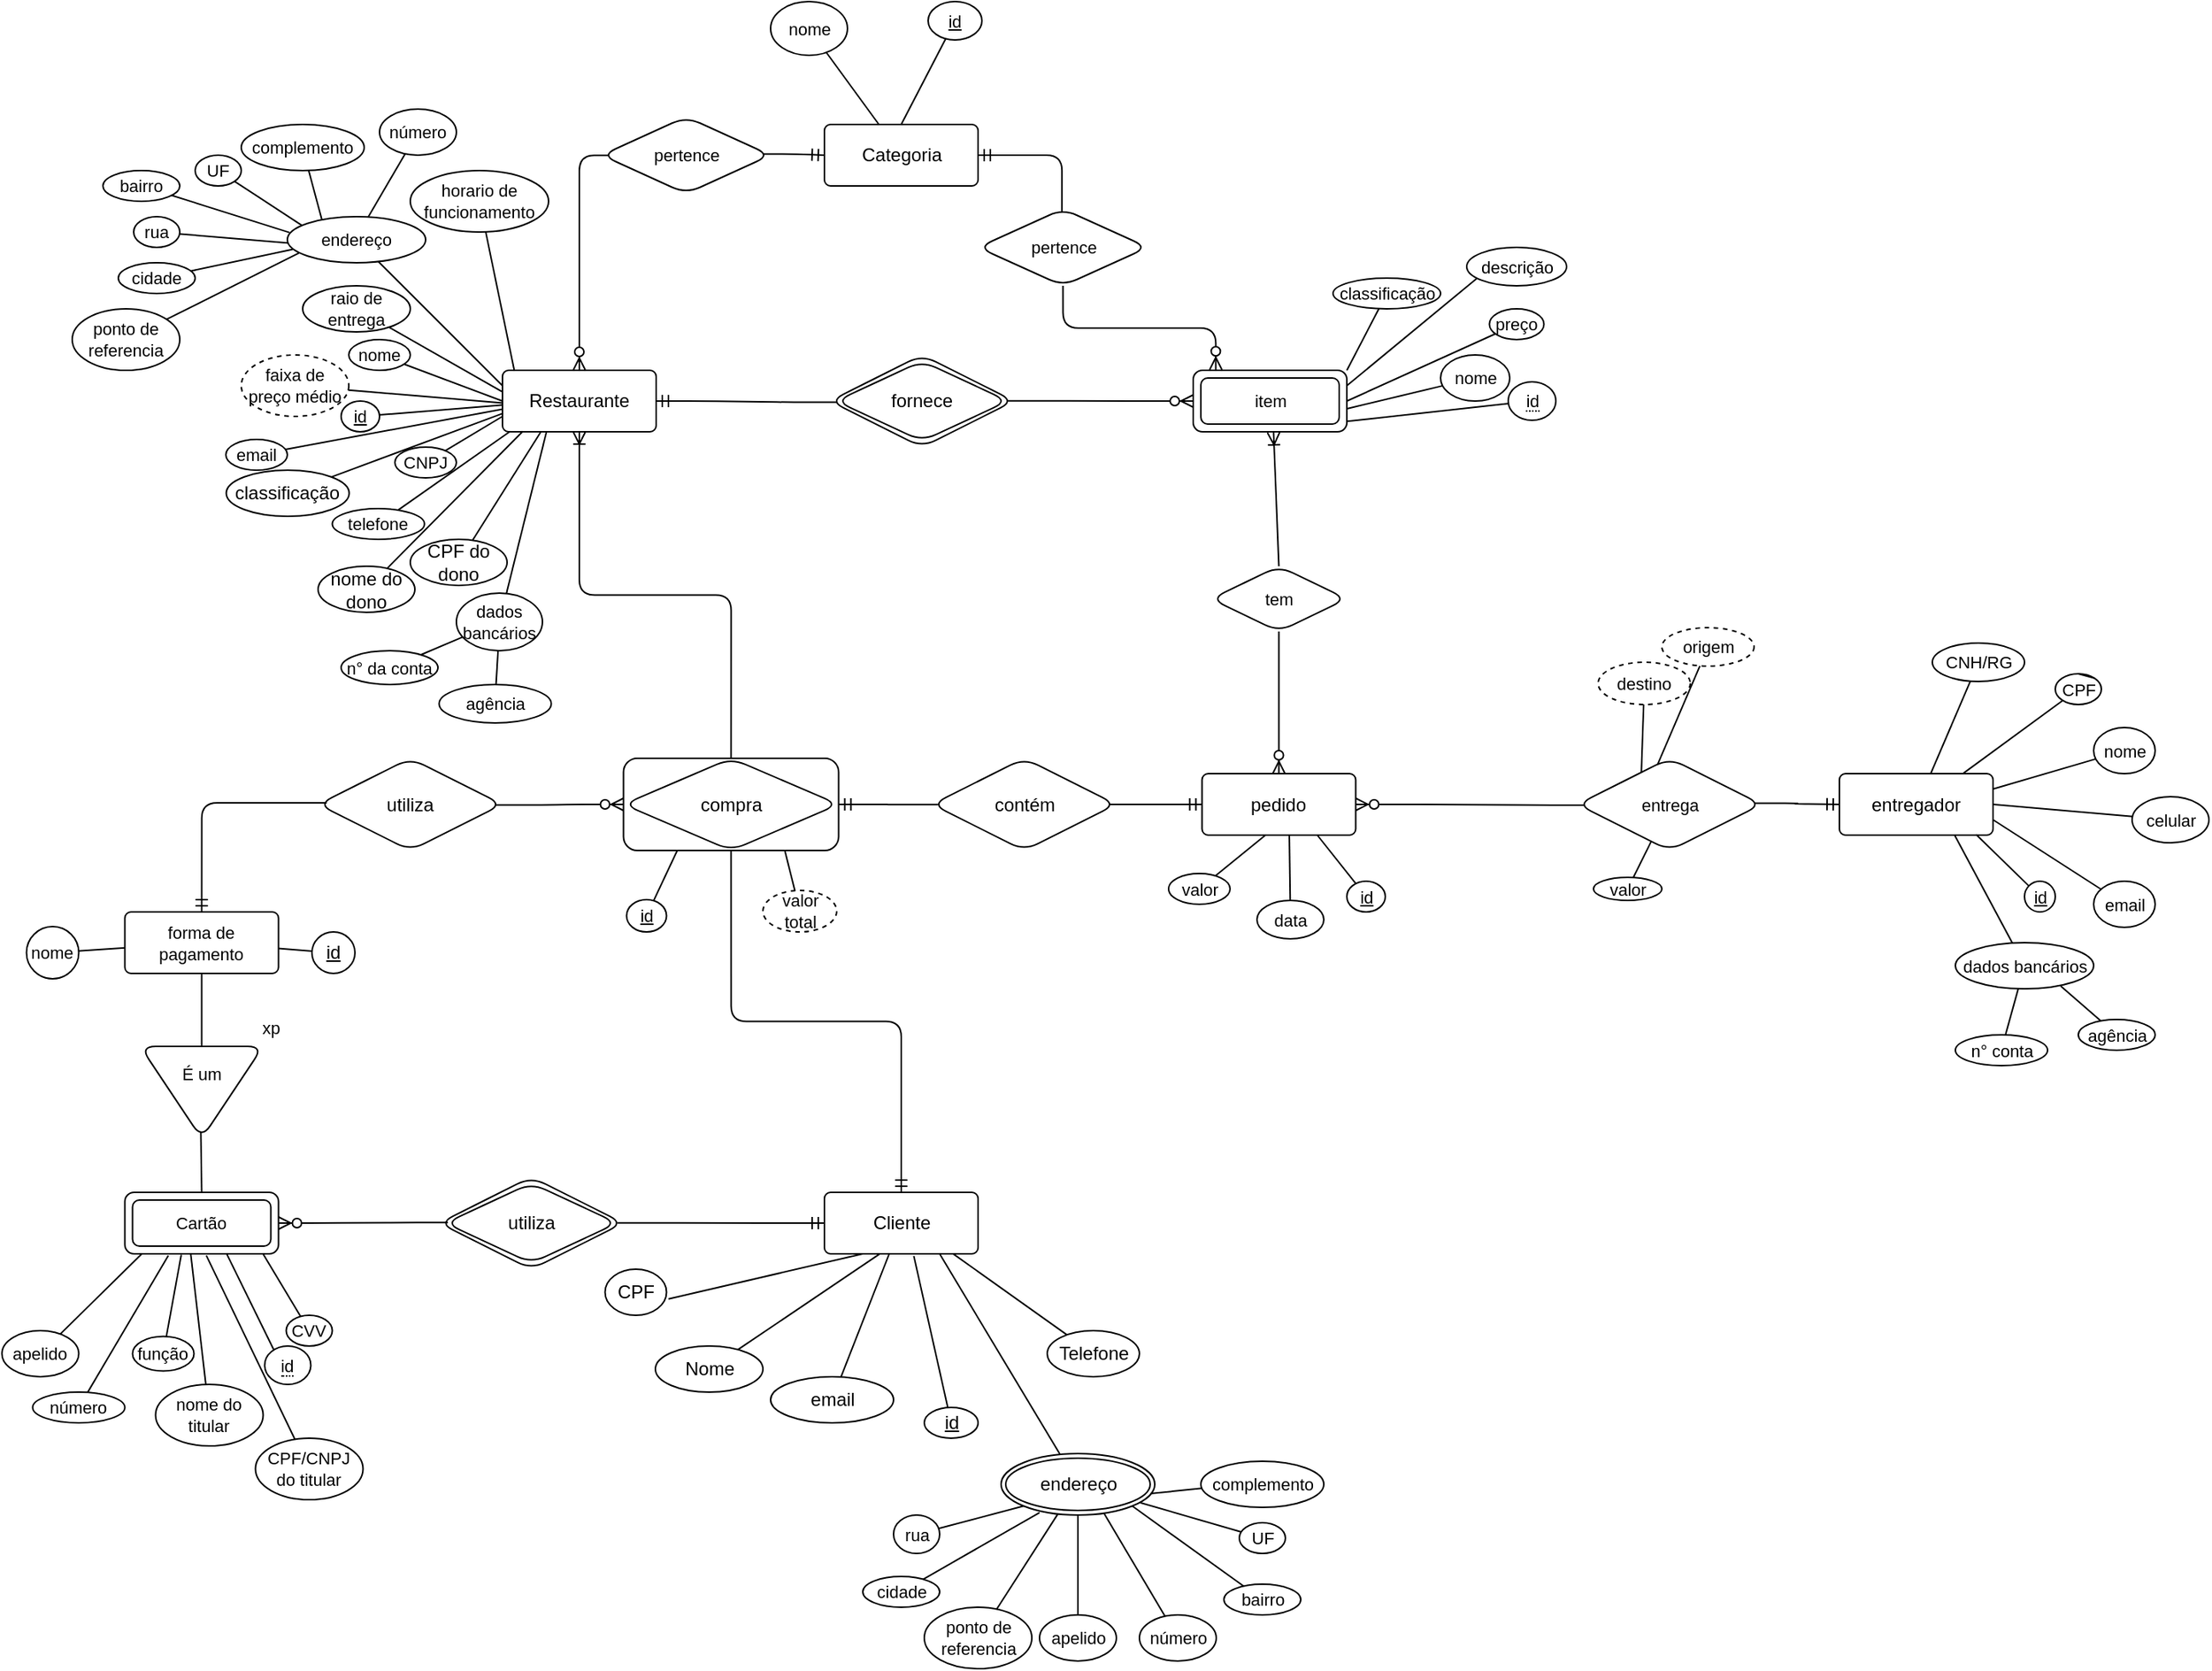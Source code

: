 <mxfile version="21.2.8" type="device">
  <diagram id="R2lEEEUBdFMjLlhIrx00" name="Page-1">
    <mxGraphModel dx="1400" dy="635" grid="1" gridSize="10" guides="1" tooltips="1" connect="1" arrows="1" fold="1" page="0" pageScale="1" pageWidth="1100" pageHeight="850" math="0" shadow="0" extFonts="Permanent Marker^https://fonts.googleapis.com/css?family=Permanent+Marker">
      <root>
        <mxCell id="0" />
        <mxCell id="1" parent="0" />
        <mxCell id="YKdpfhu9HjNfuR7zreLe-1" value="Restaurante" style="rounded=1;arcSize=10;whiteSpace=wrap;html=1;align=center;labelBackgroundColor=none;" parent="1" vertex="1">
          <mxGeometry x="7" y="330" width="100" height="40" as="geometry" />
        </mxCell>
        <mxCell id="YKdpfhu9HjNfuR7zreLe-4" value="Categoria" style="rounded=1;arcSize=10;whiteSpace=wrap;html=1;align=center;labelBackgroundColor=none;" parent="1" vertex="1">
          <mxGeometry x="216.5" y="170" width="100" height="40" as="geometry" />
        </mxCell>
        <mxCell id="YKdpfhu9HjNfuR7zreLe-6" value="Cliente" style="rounded=1;arcSize=10;whiteSpace=wrap;html=1;align=center;labelBackgroundColor=none;" parent="1" vertex="1">
          <mxGeometry x="216.5" y="865" width="100" height="40" as="geometry" />
        </mxCell>
        <mxCell id="YKdpfhu9HjNfuR7zreLe-8" value="pedido" style="rounded=1;arcSize=10;whiteSpace=wrap;html=1;align=center;labelBackgroundColor=none;" parent="1" vertex="1">
          <mxGeometry x="462.25" y="592.5" width="100" height="40" as="geometry" />
        </mxCell>
        <mxCell id="YKdpfhu9HjNfuR7zreLe-9" value="entregador" style="rounded=1;arcSize=10;whiteSpace=wrap;html=1;align=center;labelBackgroundColor=none;" parent="1" vertex="1">
          <mxGeometry x="877" y="592.5" width="100" height="40" as="geometry" />
        </mxCell>
        <mxCell id="YKdpfhu9HjNfuR7zreLe-12" value="utiliza" style="shape=rhombus;double=1;perimeter=rhombusPerimeter;whiteSpace=wrap;html=1;align=center;rounded=1;labelBackgroundColor=none;" parent="1" vertex="1">
          <mxGeometry x="-34.25" y="855" width="120" height="60" as="geometry" />
        </mxCell>
        <mxCell id="yT84rKQFTEpo_TZdyq5g-30" style="edgeStyle=none;shape=connector;rounded=1;orthogonalLoop=1;jettySize=auto;html=1;entryX=0.358;entryY=1.005;entryDx=0;entryDy=0;entryPerimeter=0;labelBackgroundColor=none;fontFamily=Helvetica;fontSize=11;fontColor=default;endArrow=none;" parent="1" source="yT84rKQFTEpo_TZdyq5g-1" target="YKdpfhu9HjNfuR7zreLe-6" edge="1">
          <mxGeometry relative="1" as="geometry" />
        </mxCell>
        <mxCell id="yT84rKQFTEpo_TZdyq5g-1" value="Nome" style="ellipse;whiteSpace=wrap;html=1;align=center;rounded=1;labelBackgroundColor=none;" parent="1" vertex="1">
          <mxGeometry x="106.5" y="965" width="70" height="30" as="geometry" />
        </mxCell>
        <mxCell id="yT84rKQFTEpo_TZdyq5g-32" style="edgeStyle=none;shape=connector;rounded=1;orthogonalLoop=1;jettySize=auto;html=1;entryX=0.837;entryY=0.998;entryDx=0;entryDy=0;entryPerimeter=0;labelBackgroundColor=none;fontFamily=Helvetica;fontSize=11;fontColor=default;endArrow=none;" parent="1" source="yT84rKQFTEpo_TZdyq5g-2" target="YKdpfhu9HjNfuR7zreLe-6" edge="1">
          <mxGeometry relative="1" as="geometry" />
        </mxCell>
        <mxCell id="yT84rKQFTEpo_TZdyq5g-2" value="Telefone" style="ellipse;whiteSpace=wrap;html=1;align=center;rounded=1;labelBackgroundColor=none;" parent="1" vertex="1">
          <mxGeometry x="361.5" y="955" width="60" height="30" as="geometry" />
        </mxCell>
        <mxCell id="yT84rKQFTEpo_TZdyq5g-29" style="edgeStyle=none;shape=connector;rounded=1;orthogonalLoop=1;jettySize=auto;html=1;labelBackgroundColor=none;fontFamily=Helvetica;fontSize=11;fontColor=default;endArrow=none;" parent="1" source="yT84rKQFTEpo_TZdyq5g-3" target="YKdpfhu9HjNfuR7zreLe-6" edge="1">
          <mxGeometry relative="1" as="geometry" />
        </mxCell>
        <mxCell id="yT84rKQFTEpo_TZdyq5g-3" value="email" style="ellipse;whiteSpace=wrap;html=1;align=center;rounded=1;labelBackgroundColor=none;" parent="1" vertex="1">
          <mxGeometry x="181.5" y="985" width="80" height="30" as="geometry" />
        </mxCell>
        <mxCell id="yT84rKQFTEpo_TZdyq5g-33" style="edgeStyle=none;shape=connector;rounded=1;orthogonalLoop=1;jettySize=auto;html=1;entryX=0.25;entryY=1;entryDx=0;entryDy=0;labelBackgroundColor=none;fontFamily=Helvetica;fontSize=11;fontColor=default;endArrow=none;" parent="1" target="YKdpfhu9HjNfuR7zreLe-6" edge="1">
          <mxGeometry relative="1" as="geometry">
            <mxPoint x="115.022" y="934.341" as="sourcePoint" />
          </mxGeometry>
        </mxCell>
        <mxCell id="yT84rKQFTEpo_TZdyq5g-4" value="CPF" style="ellipse;whiteSpace=wrap;html=1;align=center;rounded=1;labelBackgroundColor=none;" parent="1" vertex="1">
          <mxGeometry x="73.75" y="915" width="40" height="30" as="geometry" />
        </mxCell>
        <mxCell id="yT84rKQFTEpo_TZdyq5g-31" style="edgeStyle=none;shape=connector;rounded=1;orthogonalLoop=1;jettySize=auto;html=1;entryX=0.582;entryY=1.036;entryDx=0;entryDy=0;entryPerimeter=0;labelBackgroundColor=none;fontFamily=Helvetica;fontSize=11;fontColor=default;endArrow=none;" parent="1" source="yT84rKQFTEpo_TZdyq5g-6" target="YKdpfhu9HjNfuR7zreLe-6" edge="1">
          <mxGeometry relative="1" as="geometry" />
        </mxCell>
        <mxCell id="yT84rKQFTEpo_TZdyq5g-6" value="id" style="ellipse;whiteSpace=wrap;html=1;align=center;fontStyle=4;rounded=1;labelBackgroundColor=none;" parent="1" vertex="1">
          <mxGeometry x="281.5" y="1005" width="35" height="20" as="geometry" />
        </mxCell>
        <mxCell id="yT84rKQFTEpo_TZdyq5g-28" style="edgeStyle=none;shape=connector;rounded=1;orthogonalLoop=1;jettySize=auto;html=1;entryX=0.75;entryY=1;entryDx=0;entryDy=0;labelBackgroundColor=none;fontFamily=Helvetica;fontSize=11;fontColor=default;endArrow=none;" parent="1" source="yT84rKQFTEpo_TZdyq5g-7" target="YKdpfhu9HjNfuR7zreLe-6" edge="1">
          <mxGeometry relative="1" as="geometry" />
        </mxCell>
        <mxCell id="yT84rKQFTEpo_TZdyq5g-7" value="endereço" style="ellipse;shape=doubleEllipse;margin=3;whiteSpace=wrap;html=1;align=center;rounded=1;labelBackgroundColor=none;" parent="1" vertex="1">
          <mxGeometry x="331.5" y="1035" width="100" height="40" as="geometry" />
        </mxCell>
        <mxCell id="yT84rKQFTEpo_TZdyq5g-24" style="edgeStyle=none;shape=connector;rounded=1;orthogonalLoop=1;jettySize=auto;html=1;entryX=0.5;entryY=1;entryDx=0;entryDy=0;labelBackgroundColor=none;fontFamily=Helvetica;fontSize=11;fontColor=default;endArrow=none;" parent="1" source="yT84rKQFTEpo_TZdyq5g-9" target="yT84rKQFTEpo_TZdyq5g-7" edge="1">
          <mxGeometry relative="1" as="geometry" />
        </mxCell>
        <mxCell id="yT84rKQFTEpo_TZdyq5g-9" value="apelido" style="ellipse;whiteSpace=wrap;html=1;align=center;fontFamily=Helvetica;fontSize=11;rounded=1;labelBackgroundColor=none;" parent="1" vertex="1">
          <mxGeometry x="356.5" y="1140" width="50" height="30" as="geometry" />
        </mxCell>
        <mxCell id="yT84rKQFTEpo_TZdyq5g-25" style="edgeStyle=none;shape=connector;rounded=1;orthogonalLoop=1;jettySize=auto;html=1;entryX=0.671;entryY=0.978;entryDx=0;entryDy=0;entryPerimeter=0;labelBackgroundColor=none;fontFamily=Helvetica;fontSize=11;fontColor=default;endArrow=none;" parent="1" source="yT84rKQFTEpo_TZdyq5g-10" target="yT84rKQFTEpo_TZdyq5g-7" edge="1">
          <mxGeometry relative="1" as="geometry" />
        </mxCell>
        <mxCell id="yT84rKQFTEpo_TZdyq5g-10" value="número" style="ellipse;whiteSpace=wrap;html=1;align=center;fontFamily=Helvetica;fontSize=11;rounded=1;labelBackgroundColor=none;" parent="1" vertex="1">
          <mxGeometry x="421.5" y="1140" width="50" height="30" as="geometry" />
        </mxCell>
        <mxCell id="yT84rKQFTEpo_TZdyq5g-27" style="edgeStyle=none;shape=connector;rounded=1;orthogonalLoop=1;jettySize=auto;html=1;entryX=0.973;entryY=0.651;entryDx=0;entryDy=0;entryPerimeter=0;labelBackgroundColor=none;fontFamily=Helvetica;fontSize=11;fontColor=default;endArrow=none;exitX=0.019;exitY=0.584;exitDx=0;exitDy=0;exitPerimeter=0;" parent="1" source="yT84rKQFTEpo_TZdyq5g-11" target="yT84rKQFTEpo_TZdyq5g-7" edge="1">
          <mxGeometry relative="1" as="geometry" />
        </mxCell>
        <mxCell id="yT84rKQFTEpo_TZdyq5g-11" value="complemento" style="ellipse;whiteSpace=wrap;html=1;align=center;fontFamily=Helvetica;fontSize=11;rounded=1;labelBackgroundColor=none;" parent="1" vertex="1">
          <mxGeometry x="461.5" y="1040" width="80" height="30" as="geometry" />
        </mxCell>
        <mxCell id="yT84rKQFTEpo_TZdyq5g-21" style="edgeStyle=none;shape=connector;rounded=1;orthogonalLoop=1;jettySize=auto;html=1;entryX=0;entryY=1;entryDx=0;entryDy=0;labelBackgroundColor=none;fontFamily=Helvetica;fontSize=11;fontColor=default;endArrow=none;" parent="1" source="yT84rKQFTEpo_TZdyq5g-12" target="yT84rKQFTEpo_TZdyq5g-7" edge="1">
          <mxGeometry relative="1" as="geometry" />
        </mxCell>
        <mxCell id="yT84rKQFTEpo_TZdyq5g-12" value="rua" style="ellipse;whiteSpace=wrap;html=1;align=center;fontFamily=Helvetica;fontSize=11;rounded=1;labelBackgroundColor=none;" parent="1" vertex="1">
          <mxGeometry x="261.5" y="1075" width="30" height="25" as="geometry" />
        </mxCell>
        <mxCell id="yT84rKQFTEpo_TZdyq5g-13" style="edgeStyle=none;shape=connector;rounded=1;orthogonalLoop=1;jettySize=auto;html=1;exitX=0.5;exitY=1;exitDx=0;exitDy=0;labelBackgroundColor=none;fontFamily=Helvetica;fontSize=11;fontColor=default;endArrow=none;" parent="1" source="yT84rKQFTEpo_TZdyq5g-12" target="yT84rKQFTEpo_TZdyq5g-12" edge="1">
          <mxGeometry relative="1" as="geometry" />
        </mxCell>
        <mxCell id="yT84rKQFTEpo_TZdyq5g-26" style="edgeStyle=none;shape=connector;rounded=1;orthogonalLoop=1;jettySize=auto;html=1;entryX=1;entryY=1;entryDx=0;entryDy=0;labelBackgroundColor=none;fontFamily=Helvetica;fontSize=11;fontColor=default;endArrow=none;" parent="1" source="yT84rKQFTEpo_TZdyq5g-14" target="yT84rKQFTEpo_TZdyq5g-7" edge="1">
          <mxGeometry relative="1" as="geometry" />
        </mxCell>
        <mxCell id="yT84rKQFTEpo_TZdyq5g-14" value="bairro" style="ellipse;whiteSpace=wrap;html=1;align=center;fontFamily=Helvetica;fontSize=11;rounded=1;labelBackgroundColor=none;" parent="1" vertex="1">
          <mxGeometry x="476.5" y="1120" width="50" height="20" as="geometry" />
        </mxCell>
        <mxCell id="yT84rKQFTEpo_TZdyq5g-23" style="edgeStyle=none;shape=connector;rounded=1;orthogonalLoop=1;jettySize=auto;html=1;entryX=0.37;entryY=0.98;entryDx=0;entryDy=0;entryPerimeter=0;labelBackgroundColor=none;fontFamily=Helvetica;fontSize=11;fontColor=default;endArrow=none;" parent="1" source="yT84rKQFTEpo_TZdyq5g-15" target="yT84rKQFTEpo_TZdyq5g-7" edge="1">
          <mxGeometry relative="1" as="geometry" />
        </mxCell>
        <mxCell id="yT84rKQFTEpo_TZdyq5g-15" value="ponto de referencia" style="ellipse;whiteSpace=wrap;html=1;align=center;fontFamily=Helvetica;fontSize=11;rounded=1;labelBackgroundColor=none;" parent="1" vertex="1">
          <mxGeometry x="281.5" y="1135" width="70" height="40" as="geometry" />
        </mxCell>
        <mxCell id="yT84rKQFTEpo_TZdyq5g-22" style="edgeStyle=none;shape=connector;rounded=1;orthogonalLoop=1;jettySize=auto;html=1;entryX=0.25;entryY=0.96;entryDx=0;entryDy=0;entryPerimeter=0;labelBackgroundColor=none;fontFamily=Helvetica;fontSize=11;fontColor=default;endArrow=none;" parent="1" source="yT84rKQFTEpo_TZdyq5g-16" target="yT84rKQFTEpo_TZdyq5g-7" edge="1">
          <mxGeometry relative="1" as="geometry" />
        </mxCell>
        <mxCell id="yT84rKQFTEpo_TZdyq5g-16" value="cidade" style="ellipse;whiteSpace=wrap;html=1;align=center;fontFamily=Helvetica;fontSize=11;rounded=1;labelBackgroundColor=none;" parent="1" vertex="1">
          <mxGeometry x="241.5" y="1115" width="50" height="20" as="geometry" />
        </mxCell>
        <mxCell id="yT84rKQFTEpo_TZdyq5g-74" style="edgeStyle=none;shape=connector;rounded=1;orthogonalLoop=1;jettySize=auto;html=1;labelBackgroundColor=none;fontFamily=Helvetica;fontSize=11;fontColor=default;endArrow=none;entryX=0.907;entryY=0.799;entryDx=0;entryDy=0;entryPerimeter=0;" parent="1" source="yT84rKQFTEpo_TZdyq5g-17" target="yT84rKQFTEpo_TZdyq5g-7" edge="1">
          <mxGeometry relative="1" as="geometry" />
        </mxCell>
        <mxCell id="yT84rKQFTEpo_TZdyq5g-17" value="UF" style="ellipse;whiteSpace=wrap;html=1;align=center;fontFamily=Helvetica;fontSize=11;rounded=1;labelBackgroundColor=none;" parent="1" vertex="1">
          <mxGeometry x="486.5" y="1080" width="30" height="20" as="geometry" />
        </mxCell>
        <mxCell id="yT84rKQFTEpo_TZdyq5g-39" style="edgeStyle=none;shape=connector;rounded=1;orthogonalLoop=1;jettySize=auto;html=1;entryX=0.113;entryY=0.994;entryDx=0;entryDy=0;labelBackgroundColor=none;fontFamily=Helvetica;fontSize=11;fontColor=default;endArrow=none;entryPerimeter=0;" parent="1" source="yT84rKQFTEpo_TZdyq5g-35" target="yT84rKQFTEpo_TZdyq5g-89" edge="1">
          <mxGeometry relative="1" as="geometry">
            <mxPoint x="-223.75" y="915" as="targetPoint" />
          </mxGeometry>
        </mxCell>
        <mxCell id="yT84rKQFTEpo_TZdyq5g-35" value="apelido" style="ellipse;whiteSpace=wrap;html=1;align=center;fontFamily=Helvetica;fontSize=11;rounded=1;labelBackgroundColor=none;" parent="1" vertex="1">
          <mxGeometry x="-318.75" y="955" width="50" height="30" as="geometry" />
        </mxCell>
        <mxCell id="yT84rKQFTEpo_TZdyq5g-45" style="edgeStyle=none;shape=connector;rounded=1;orthogonalLoop=1;jettySize=auto;html=1;labelBackgroundColor=none;fontFamily=Helvetica;fontSize=11;fontColor=default;endArrow=none;entryX=0.283;entryY=1.027;entryDx=0;entryDy=0;entryPerimeter=0;" parent="1" source="yT84rKQFTEpo_TZdyq5g-36" target="yT84rKQFTEpo_TZdyq5g-89" edge="1">
          <mxGeometry relative="1" as="geometry">
            <mxPoint x="-208.75" y="915" as="targetPoint" />
          </mxGeometry>
        </mxCell>
        <mxCell id="yT84rKQFTEpo_TZdyq5g-36" value="número" style="ellipse;whiteSpace=wrap;html=1;align=center;fontFamily=Helvetica;fontSize=11;rounded=1;labelBackgroundColor=none;" parent="1" vertex="1">
          <mxGeometry x="-298.75" y="995" width="60" height="20" as="geometry" />
        </mxCell>
        <mxCell id="yT84rKQFTEpo_TZdyq5g-44" style="edgeStyle=none;shape=connector;rounded=1;orthogonalLoop=1;jettySize=auto;html=1;entryX=0.429;entryY=1.007;entryDx=0;entryDy=0;labelBackgroundColor=none;fontFamily=Helvetica;fontSize=11;fontColor=default;endArrow=none;entryPerimeter=0;" parent="1" source="yT84rKQFTEpo_TZdyq5g-40" target="yT84rKQFTEpo_TZdyq5g-89" edge="1">
          <mxGeometry relative="1" as="geometry">
            <mxPoint x="-198.75" y="915" as="targetPoint" />
          </mxGeometry>
        </mxCell>
        <mxCell id="yT84rKQFTEpo_TZdyq5g-40" value="nome do titular" style="ellipse;whiteSpace=wrap;html=1;align=center;fontFamily=Helvetica;fontSize=11;rounded=1;labelBackgroundColor=none;" parent="1" vertex="1">
          <mxGeometry x="-218.75" y="990" width="70" height="40" as="geometry" />
        </mxCell>
        <mxCell id="yT84rKQFTEpo_TZdyq5g-43" style="edgeStyle=none;shape=connector;rounded=1;orthogonalLoop=1;jettySize=auto;html=1;entryX=0.53;entryY=1.027;entryDx=0;entryDy=0;labelBackgroundColor=none;fontFamily=Helvetica;fontSize=11;fontColor=default;endArrow=none;entryPerimeter=0;" parent="1" source="yT84rKQFTEpo_TZdyq5g-41" target="yT84rKQFTEpo_TZdyq5g-89" edge="1">
          <mxGeometry relative="1" as="geometry">
            <mxPoint x="-191.85" y="915.4" as="targetPoint" />
          </mxGeometry>
        </mxCell>
        <mxCell id="yT84rKQFTEpo_TZdyq5g-41" value="CPF/CNPJ&lt;br&gt;do titular" style="ellipse;whiteSpace=wrap;html=1;align=center;fontFamily=Helvetica;fontSize=11;rounded=1;labelBackgroundColor=none;" parent="1" vertex="1">
          <mxGeometry x="-153.75" y="1025" width="70" height="40" as="geometry" />
        </mxCell>
        <mxCell id="yT84rKQFTEpo_TZdyq5g-47" style="edgeStyle=none;shape=connector;rounded=1;orthogonalLoop=1;jettySize=auto;html=1;labelBackgroundColor=none;fontFamily=Helvetica;fontSize=11;fontColor=default;endArrow=none;entryX=0.9;entryY=1.002;entryDx=0;entryDy=0;entryPerimeter=0;" parent="1" source="yT84rKQFTEpo_TZdyq5g-46" target="yT84rKQFTEpo_TZdyq5g-89" edge="1">
          <mxGeometry relative="1" as="geometry">
            <mxPoint x="-152.75" y="915" as="targetPoint" />
          </mxGeometry>
        </mxCell>
        <mxCell id="yT84rKQFTEpo_TZdyq5g-46" value="CVV" style="ellipse;whiteSpace=wrap;html=1;align=center;fontFamily=Helvetica;fontSize=11;rounded=1;labelBackgroundColor=none;" parent="1" vertex="1">
          <mxGeometry x="-133.75" y="945" width="30" height="20" as="geometry" />
        </mxCell>
        <mxCell id="yT84rKQFTEpo_TZdyq5g-49" style="edgeStyle=none;shape=connector;rounded=1;orthogonalLoop=1;jettySize=auto;html=1;entryX=0.663;entryY=1.002;entryDx=0;entryDy=0;entryPerimeter=0;labelBackgroundColor=none;fontFamily=Helvetica;fontSize=11;fontColor=default;endArrow=none;exitX=0.194;exitY=0.09;exitDx=0;exitDy=0;exitPerimeter=0;" parent="1" source="yT84rKQFTEpo_TZdyq5g-97" target="yT84rKQFTEpo_TZdyq5g-89" edge="1">
          <mxGeometry relative="1" as="geometry">
            <mxPoint x="-108.353" y="957.318" as="sourcePoint" />
            <mxPoint x="-176.15" y="915.4" as="targetPoint" />
          </mxGeometry>
        </mxCell>
        <mxCell id="yT84rKQFTEpo_TZdyq5g-80" style="edgeStyle=none;shape=connector;rounded=1;orthogonalLoop=1;jettySize=auto;html=1;entryX=0;entryY=0.5;entryDx=0;entryDy=0;labelBackgroundColor=none;fontFamily=Helvetica;fontSize=11;fontColor=default;endArrow=none;" parent="1" source="yT84rKQFTEpo_TZdyq5g-51" target="YKdpfhu9HjNfuR7zreLe-1" edge="1">
          <mxGeometry relative="1" as="geometry" />
        </mxCell>
        <mxCell id="yT84rKQFTEpo_TZdyq5g-51" value="nome" style="ellipse;whiteSpace=wrap;html=1;align=center;fontFamily=Helvetica;fontSize=11;rounded=1;labelBackgroundColor=none;" parent="1" vertex="1">
          <mxGeometry x="-93" y="310" width="40" height="20" as="geometry" />
        </mxCell>
        <mxCell id="yT84rKQFTEpo_TZdyq5g-81" style="edgeStyle=none;shape=connector;rounded=1;orthogonalLoop=1;jettySize=auto;html=1;entryX=0;entryY=0.75;entryDx=0;entryDy=0;labelBackgroundColor=none;fontFamily=Helvetica;fontSize=11;fontColor=default;endArrow=none;" parent="1" source="yT84rKQFTEpo_TZdyq5g-52" target="YKdpfhu9HjNfuR7zreLe-1" edge="1">
          <mxGeometry relative="1" as="geometry" />
        </mxCell>
        <mxCell id="yT84rKQFTEpo_TZdyq5g-52" value="CNPJ" style="ellipse;whiteSpace=wrap;html=1;align=center;fontFamily=Helvetica;fontSize=11;rounded=1;labelBackgroundColor=none;" parent="1" vertex="1">
          <mxGeometry x="-63" y="380" width="40" height="20" as="geometry" />
        </mxCell>
        <mxCell id="yT84rKQFTEpo_TZdyq5g-84" style="edgeStyle=none;shape=connector;rounded=1;orthogonalLoop=1;jettySize=auto;html=1;entryX=-0.002;entryY=0.565;entryDx=0;entryDy=0;entryPerimeter=0;labelBackgroundColor=none;fontFamily=Helvetica;fontSize=11;fontColor=default;endArrow=none;" parent="1" source="yT84rKQFTEpo_TZdyq5g-53" target="YKdpfhu9HjNfuR7zreLe-1" edge="1">
          <mxGeometry relative="1" as="geometry" />
        </mxCell>
        <mxCell id="yT84rKQFTEpo_TZdyq5g-53" value="id" style="ellipse;whiteSpace=wrap;html=1;align=center;fontStyle=4;fontFamily=Helvetica;fontSize=11;rounded=1;labelBackgroundColor=none;" parent="1" vertex="1">
          <mxGeometry x="-98" y="350" width="25" height="20" as="geometry" />
        </mxCell>
        <mxCell id="yT84rKQFTEpo_TZdyq5g-83" style="edgeStyle=none;shape=connector;rounded=1;orthogonalLoop=1;jettySize=auto;html=1;entryX=0.05;entryY=0.994;entryDx=0;entryDy=0;entryPerimeter=0;labelBackgroundColor=none;fontFamily=Helvetica;fontSize=11;fontColor=default;endArrow=none;" parent="1" source="yT84rKQFTEpo_TZdyq5g-54" target="YKdpfhu9HjNfuR7zreLe-1" edge="1">
          <mxGeometry relative="1" as="geometry" />
        </mxCell>
        <mxCell id="yT84rKQFTEpo_TZdyq5g-54" value="telefone" style="ellipse;whiteSpace=wrap;html=1;align=center;fontFamily=Helvetica;fontSize=11;rounded=1;labelBackgroundColor=none;" parent="1" vertex="1">
          <mxGeometry x="-103.75" y="420" width="60" height="20" as="geometry" />
        </mxCell>
        <mxCell id="yT84rKQFTEpo_TZdyq5g-82" style="edgeStyle=none;shape=connector;rounded=1;orthogonalLoop=1;jettySize=auto;html=1;entryX=-0.004;entryY=0.634;entryDx=0;entryDy=0;entryPerimeter=0;labelBackgroundColor=none;fontFamily=Helvetica;fontSize=11;fontColor=default;endArrow=none;" parent="1" source="yT84rKQFTEpo_TZdyq5g-55" target="YKdpfhu9HjNfuR7zreLe-1" edge="1">
          <mxGeometry relative="1" as="geometry" />
        </mxCell>
        <mxCell id="yT84rKQFTEpo_TZdyq5g-55" value="email" style="ellipse;whiteSpace=wrap;html=1;align=center;fontFamily=Helvetica;fontSize=11;rounded=1;labelBackgroundColor=none;" parent="1" vertex="1">
          <mxGeometry x="-173" y="375" width="40" height="20" as="geometry" />
        </mxCell>
        <mxCell id="yT84rKQFTEpo_TZdyq5g-59" style="edgeStyle=none;shape=connector;rounded=1;orthogonalLoop=1;jettySize=auto;html=1;entryX=0.583;entryY=0.016;entryDx=0;entryDy=0;entryPerimeter=0;labelBackgroundColor=none;fontFamily=Helvetica;fontSize=11;fontColor=default;endArrow=none;" parent="1" source="yT84rKQFTEpo_TZdyq5g-60" target="yT84rKQFTEpo_TZdyq5g-75" edge="1">
          <mxGeometry relative="1" as="geometry">
            <mxPoint x="-61.9" y="300.36" as="targetPoint" />
          </mxGeometry>
        </mxCell>
        <mxCell id="yT84rKQFTEpo_TZdyq5g-60" value="número" style="ellipse;whiteSpace=wrap;html=1;align=center;fontFamily=Helvetica;fontSize=11;rounded=1;labelBackgroundColor=none;" parent="1" vertex="1">
          <mxGeometry x="-73" y="160" width="50" height="30" as="geometry" />
        </mxCell>
        <mxCell id="yT84rKQFTEpo_TZdyq5g-61" style="edgeStyle=none;shape=connector;rounded=1;orthogonalLoop=1;jettySize=auto;html=1;entryX=0.249;entryY=0.059;entryDx=0;entryDy=0;entryPerimeter=0;labelBackgroundColor=none;fontFamily=Helvetica;fontSize=11;fontColor=default;endArrow=none;" parent="1" source="yT84rKQFTEpo_TZdyq5g-62" target="yT84rKQFTEpo_TZdyq5g-75" edge="1">
          <mxGeometry relative="1" as="geometry">
            <mxPoint x="-66.3" y="261.76" as="targetPoint" />
          </mxGeometry>
        </mxCell>
        <mxCell id="yT84rKQFTEpo_TZdyq5g-62" value="complemento" style="ellipse;whiteSpace=wrap;html=1;align=center;fontFamily=Helvetica;fontSize=11;rounded=1;labelBackgroundColor=none;" parent="1" vertex="1">
          <mxGeometry x="-163" y="170" width="80" height="30" as="geometry" />
        </mxCell>
        <mxCell id="yT84rKQFTEpo_TZdyq5g-63" style="edgeStyle=none;shape=connector;rounded=1;orthogonalLoop=1;jettySize=auto;html=1;entryX=0.003;entryY=0.57;entryDx=0;entryDy=0;labelBackgroundColor=none;fontFamily=Helvetica;fontSize=11;fontColor=default;endArrow=none;entryPerimeter=0;" parent="1" source="yT84rKQFTEpo_TZdyq5g-64" target="yT84rKQFTEpo_TZdyq5g-75" edge="1">
          <mxGeometry relative="1" as="geometry">
            <mxPoint x="-96.7" y="284.32" as="targetPoint" />
          </mxGeometry>
        </mxCell>
        <mxCell id="yT84rKQFTEpo_TZdyq5g-64" value="rua" style="ellipse;whiteSpace=wrap;html=1;align=center;fontFamily=Helvetica;fontSize=11;rounded=1;labelBackgroundColor=none;" parent="1" vertex="1">
          <mxGeometry x="-233" y="230" width="30" height="20" as="geometry" />
        </mxCell>
        <mxCell id="yT84rKQFTEpo_TZdyq5g-65" style="edgeStyle=none;shape=connector;rounded=1;orthogonalLoop=1;jettySize=auto;html=1;exitX=0.5;exitY=1;exitDx=0;exitDy=0;labelBackgroundColor=none;fontFamily=Helvetica;fontSize=11;fontColor=default;endArrow=none;" parent="1" source="yT84rKQFTEpo_TZdyq5g-64" target="yT84rKQFTEpo_TZdyq5g-64" edge="1">
          <mxGeometry relative="1" as="geometry" />
        </mxCell>
        <mxCell id="yT84rKQFTEpo_TZdyq5g-66" style="edgeStyle=none;shape=connector;rounded=1;orthogonalLoop=1;jettySize=auto;html=1;entryX=0.015;entryY=0.343;entryDx=0;entryDy=0;labelBackgroundColor=none;fontFamily=Helvetica;fontSize=11;fontColor=default;endArrow=none;entryPerimeter=0;" parent="1" source="yT84rKQFTEpo_TZdyq5g-67" target="yT84rKQFTEpo_TZdyq5g-75" edge="1">
          <mxGeometry relative="1" as="geometry">
            <mxPoint x="-94.1" y="272.56" as="targetPoint" />
          </mxGeometry>
        </mxCell>
        <mxCell id="yT84rKQFTEpo_TZdyq5g-67" value="bairro" style="ellipse;whiteSpace=wrap;html=1;align=center;fontFamily=Helvetica;fontSize=11;rounded=1;labelBackgroundColor=none;" parent="1" vertex="1">
          <mxGeometry x="-253" y="200" width="50" height="20" as="geometry" />
        </mxCell>
        <mxCell id="yT84rKQFTEpo_TZdyq5g-68" style="edgeStyle=none;shape=connector;rounded=1;orthogonalLoop=1;jettySize=auto;html=1;entryX=0.086;entryY=0.786;entryDx=0;entryDy=0;entryPerimeter=0;labelBackgroundColor=none;fontFamily=Helvetica;fontSize=11;fontColor=default;endArrow=none;" parent="1" source="yT84rKQFTEpo_TZdyq5g-69" target="yT84rKQFTEpo_TZdyq5g-75" edge="1">
          <mxGeometry relative="1" as="geometry">
            <mxPoint x="-86.6" y="293.0" as="targetPoint" />
          </mxGeometry>
        </mxCell>
        <mxCell id="yT84rKQFTEpo_TZdyq5g-69" value="ponto de referencia" style="ellipse;whiteSpace=wrap;html=1;align=center;fontFamily=Helvetica;fontSize=11;rounded=1;labelBackgroundColor=none;" parent="1" vertex="1">
          <mxGeometry x="-273" y="290" width="70" height="40" as="geometry" />
        </mxCell>
        <mxCell id="yT84rKQFTEpo_TZdyq5g-70" style="edgeStyle=none;shape=connector;rounded=1;orthogonalLoop=1;jettySize=auto;html=1;entryX=0.04;entryY=0.709;entryDx=0;entryDy=0;entryPerimeter=0;labelBackgroundColor=none;fontFamily=Helvetica;fontSize=11;fontColor=default;endArrow=none;" parent="1" source="yT84rKQFTEpo_TZdyq5g-71" target="yT84rKQFTEpo_TZdyq5g-75" edge="1">
          <mxGeometry relative="1" as="geometry">
            <mxPoint x="-91.7" y="290.04" as="targetPoint" />
          </mxGeometry>
        </mxCell>
        <mxCell id="yT84rKQFTEpo_TZdyq5g-71" value="cidade" style="ellipse;whiteSpace=wrap;html=1;align=center;fontFamily=Helvetica;fontSize=11;rounded=1;labelBackgroundColor=none;" parent="1" vertex="1">
          <mxGeometry x="-243" y="260" width="50" height="20" as="geometry" />
        </mxCell>
        <mxCell id="yT84rKQFTEpo_TZdyq5g-73" style="edgeStyle=none;shape=connector;rounded=1;orthogonalLoop=1;jettySize=auto;html=1;entryX=0.105;entryY=0.189;entryDx=0;entryDy=0;entryPerimeter=0;labelBackgroundColor=none;fontFamily=Helvetica;fontSize=11;fontColor=default;endArrow=none;" parent="1" source="yT84rKQFTEpo_TZdyq5g-72" target="yT84rKQFTEpo_TZdyq5g-75" edge="1">
          <mxGeometry relative="1" as="geometry">
            <mxPoint x="-79.4" y="263.84" as="targetPoint" />
          </mxGeometry>
        </mxCell>
        <mxCell id="yT84rKQFTEpo_TZdyq5g-72" value="UF" style="ellipse;whiteSpace=wrap;html=1;align=center;fontFamily=Helvetica;fontSize=11;rounded=1;labelBackgroundColor=none;" parent="1" vertex="1">
          <mxGeometry x="-193" y="190" width="30" height="20" as="geometry" />
        </mxCell>
        <mxCell id="yT84rKQFTEpo_TZdyq5g-79" style="edgeStyle=none;shape=connector;rounded=1;orthogonalLoop=1;jettySize=auto;html=1;labelBackgroundColor=none;fontFamily=Helvetica;fontSize=11;fontColor=default;endArrow=none;" parent="1" source="yT84rKQFTEpo_TZdyq5g-75" edge="1">
          <mxGeometry relative="1" as="geometry">
            <mxPoint x="7" y="340" as="targetPoint" />
          </mxGeometry>
        </mxCell>
        <mxCell id="yT84rKQFTEpo_TZdyq5g-75" value="endereço" style="ellipse;whiteSpace=wrap;html=1;align=center;fontFamily=Helvetica;fontSize=11;rounded=1;labelBackgroundColor=none;" parent="1" vertex="1">
          <mxGeometry x="-133" y="230" width="90" height="30" as="geometry" />
        </mxCell>
        <mxCell id="yT84rKQFTEpo_TZdyq5g-86" style="edgeStyle=none;shape=connector;rounded=1;orthogonalLoop=1;jettySize=auto;html=1;labelBackgroundColor=none;fontFamily=Helvetica;fontSize=11;fontColor=default;endArrow=none;entryX=-0.004;entryY=0.346;entryDx=0;entryDy=0;entryPerimeter=0;" parent="1" source="yT84rKQFTEpo_TZdyq5g-85" target="YKdpfhu9HjNfuR7zreLe-1" edge="1">
          <mxGeometry relative="1" as="geometry" />
        </mxCell>
        <mxCell id="yT84rKQFTEpo_TZdyq5g-85" value="raio de entrega" style="ellipse;whiteSpace=wrap;html=1;align=center;fontFamily=Helvetica;fontSize=11;rounded=1;labelBackgroundColor=none;" parent="1" vertex="1">
          <mxGeometry x="-123" y="275" width="70" height="30" as="geometry" />
        </mxCell>
        <mxCell id="yT84rKQFTEpo_TZdyq5g-88" style="edgeStyle=none;shape=connector;rounded=1;orthogonalLoop=1;jettySize=auto;html=1;entryX=0.076;entryY=-0.01;entryDx=0;entryDy=0;labelBackgroundColor=none;fontFamily=Helvetica;fontSize=11;fontColor=default;endArrow=none;entryPerimeter=0;" parent="1" source="yT84rKQFTEpo_TZdyq5g-87" target="YKdpfhu9HjNfuR7zreLe-1" edge="1">
          <mxGeometry relative="1" as="geometry" />
        </mxCell>
        <mxCell id="yT84rKQFTEpo_TZdyq5g-87" value="horario de funcionamento" style="ellipse;whiteSpace=wrap;html=1;align=center;fontFamily=Helvetica;fontSize=11;rounded=1;labelBackgroundColor=none;" parent="1" vertex="1">
          <mxGeometry x="-53" y="200" width="90" height="40" as="geometry" />
        </mxCell>
        <mxCell id="yT84rKQFTEpo_TZdyq5g-89" value="Cartão" style="shape=ext;margin=3;double=1;whiteSpace=wrap;html=1;align=center;fontFamily=Helvetica;fontSize=11;rounded=1;labelBackgroundColor=none;" parent="1" vertex="1">
          <mxGeometry x="-238.75" y="865" width="100" height="40" as="geometry" />
        </mxCell>
        <mxCell id="yT84rKQFTEpo_TZdyq5g-114" style="edgeStyle=none;shape=connector;rounded=1;orthogonalLoop=1;jettySize=auto;html=1;labelBackgroundColor=none;fontFamily=Helvetica;fontSize=11;fontColor=default;endArrow=none;entryX=0.996;entryY=0.628;entryDx=0;entryDy=0;entryPerimeter=0;" parent="1" source="yT84rKQFTEpo_TZdyq5g-95" target="yT84rKQFTEpo_TZdyq5g-175" edge="1">
          <mxGeometry relative="1" as="geometry">
            <mxPoint x="564" y="355" as="targetPoint" />
          </mxGeometry>
        </mxCell>
        <mxCell id="yT84rKQFTEpo_TZdyq5g-95" value="nome" style="ellipse;whiteSpace=wrap;html=1;align=center;rounded=1;fontFamily=Helvetica;fontSize=11;labelBackgroundColor=none;" parent="1" vertex="1">
          <mxGeometry x="617.5" y="320" width="45" height="30" as="geometry" />
        </mxCell>
        <mxCell id="yT84rKQFTEpo_TZdyq5g-113" style="edgeStyle=none;shape=connector;rounded=1;orthogonalLoop=1;jettySize=auto;html=1;entryX=1;entryY=0.25;entryDx=0;entryDy=0;labelBackgroundColor=none;fontFamily=Helvetica;fontSize=11;fontColor=default;endArrow=none;exitX=0.098;exitY=0.816;exitDx=0;exitDy=0;exitPerimeter=0;" parent="1" source="yT84rKQFTEpo_TZdyq5g-96" target="yT84rKQFTEpo_TZdyq5g-175" edge="1">
          <mxGeometry relative="1" as="geometry">
            <mxPoint x="644.793" y="292.584" as="sourcePoint" />
            <mxPoint x="564" y="335" as="targetPoint" />
          </mxGeometry>
        </mxCell>
        <mxCell id="yT84rKQFTEpo_TZdyq5g-96" value="descrição" style="ellipse;whiteSpace=wrap;html=1;align=center;rounded=1;fontFamily=Helvetica;fontSize=11;labelBackgroundColor=none;" parent="1" vertex="1">
          <mxGeometry x="634.5" y="250" width="65" height="25" as="geometry" />
        </mxCell>
        <mxCell id="yT84rKQFTEpo_TZdyq5g-97" value="&lt;span style=&quot;border-bottom: 1px dotted&quot;&gt;id&lt;/span&gt;" style="ellipse;whiteSpace=wrap;html=1;align=center;rounded=1;fontFamily=Helvetica;fontSize=11;labelBackgroundColor=none;" parent="1" vertex="1">
          <mxGeometry x="-147.75" y="965" width="30" height="25" as="geometry" />
        </mxCell>
        <mxCell id="yT84rKQFTEpo_TZdyq5g-115" style="edgeStyle=none;shape=connector;rounded=1;orthogonalLoop=1;jettySize=auto;html=1;entryX=1;entryY=0.5;entryDx=0;entryDy=0;labelBackgroundColor=none;fontFamily=Helvetica;fontSize=11;fontColor=default;endArrow=none;" parent="1" source="yT84rKQFTEpo_TZdyq5g-98" target="yT84rKQFTEpo_TZdyq5g-175" edge="1">
          <mxGeometry relative="1" as="geometry">
            <mxPoint x="564.8" y="340.72" as="targetPoint" />
          </mxGeometry>
        </mxCell>
        <mxCell id="yT84rKQFTEpo_TZdyq5g-98" value="preço" style="ellipse;whiteSpace=wrap;html=1;align=center;rounded=1;fontFamily=Helvetica;fontSize=11;labelBackgroundColor=none;" parent="1" vertex="1">
          <mxGeometry x="649.25" y="290" width="35.5" height="20" as="geometry" />
        </mxCell>
        <mxCell id="yT84rKQFTEpo_TZdyq5g-112" style="edgeStyle=none;shape=connector;rounded=1;orthogonalLoop=1;jettySize=auto;html=1;entryX=0.997;entryY=0.832;entryDx=0;entryDy=0;labelBackgroundColor=none;fontFamily=Helvetica;fontSize=11;fontColor=default;endArrow=none;entryPerimeter=0;" parent="1" source="yT84rKQFTEpo_TZdyq5g-111" target="yT84rKQFTEpo_TZdyq5g-175" edge="1">
          <mxGeometry relative="1" as="geometry">
            <mxPoint x="563" y="362.2" as="targetPoint" />
          </mxGeometry>
        </mxCell>
        <mxCell id="yT84rKQFTEpo_TZdyq5g-111" value="&lt;span style=&quot;border-bottom: 1px dotted&quot;&gt;id&lt;/span&gt;" style="ellipse;whiteSpace=wrap;html=1;align=center;rounded=1;fontFamily=Helvetica;fontSize=11;labelBackgroundColor=none;" parent="1" vertex="1">
          <mxGeometry x="661.5" y="337.5" width="31" height="25" as="geometry" />
        </mxCell>
        <mxCell id="yT84rKQFTEpo_TZdyq5g-122" value="" style="edgeStyle=entityRelationEdgeStyle;fontSize=12;html=1;endArrow=ERmandOne;rounded=1;labelBackgroundColor=none;fontFamily=Helvetica;fontColor=default;shape=connector;entryX=0;entryY=0.5;entryDx=0;entryDy=0;exitX=0.966;exitY=0.497;exitDx=0;exitDy=0;exitPerimeter=0;" parent="1" source="YKdpfhu9HjNfuR7zreLe-12" target="YKdpfhu9HjNfuR7zreLe-6" edge="1">
          <mxGeometry width="100" height="100" relative="1" as="geometry">
            <mxPoint x="85.75" y="885.5" as="sourcePoint" />
            <mxPoint x="602" y="895" as="targetPoint" />
          </mxGeometry>
        </mxCell>
        <mxCell id="yT84rKQFTEpo_TZdyq5g-123" value="" style="edgeStyle=entityRelationEdgeStyle;fontSize=12;html=1;endArrow=ERzeroToMany;endFill=1;rounded=1;labelBackgroundColor=none;fontFamily=Helvetica;fontColor=default;shape=connector;exitX=0.048;exitY=0.494;exitDx=0;exitDy=0;exitPerimeter=0;entryX=1;entryY=0.5;entryDx=0;entryDy=0;" parent="1" source="YKdpfhu9HjNfuR7zreLe-12" target="yT84rKQFTEpo_TZdyq5g-89" edge="1">
          <mxGeometry width="100" height="100" relative="1" as="geometry">
            <mxPoint x="-378.75" y="885" as="sourcePoint" />
            <mxPoint x="-278.75" y="785" as="targetPoint" />
          </mxGeometry>
        </mxCell>
        <mxCell id="yT84rKQFTEpo_TZdyq5g-141" value="entrega" style="shape=rhombus;perimeter=rhombusPerimeter;whiteSpace=wrap;html=1;align=center;rounded=1;fontFamily=Helvetica;fontSize=11;labelBackgroundColor=none;" parent="1" vertex="1">
          <mxGeometry x="706.5" y="582.5" width="120" height="60" as="geometry" />
        </mxCell>
        <mxCell id="yT84rKQFTEpo_TZdyq5g-142" value="" style="edgeStyle=entityRelationEdgeStyle;fontSize=12;html=1;endArrow=ERzeroToMany;endFill=1;rounded=1;labelBackgroundColor=none;fontFamily=Helvetica;fontColor=default;shape=connector;exitX=0.036;exitY=0.508;exitDx=0;exitDy=0;entryX=1;entryY=0.5;entryDx=0;entryDy=0;exitPerimeter=0;" parent="1" source="yT84rKQFTEpo_TZdyq5g-141" target="YKdpfhu9HjNfuR7zreLe-8" edge="1">
          <mxGeometry width="100" height="100" relative="1" as="geometry">
            <mxPoint x="760" y="712.5" as="sourcePoint" />
            <mxPoint x="860" y="612.5" as="targetPoint" />
          </mxGeometry>
        </mxCell>
        <mxCell id="yT84rKQFTEpo_TZdyq5g-143" value="" style="edgeStyle=entityRelationEdgeStyle;fontSize=12;html=1;endArrow=ERmandOne;rounded=1;labelBackgroundColor=none;fontFamily=Helvetica;fontColor=default;shape=connector;exitX=0.96;exitY=0.488;exitDx=0;exitDy=0;exitPerimeter=0;entryX=0;entryY=0.5;entryDx=0;entryDy=0;" parent="1" source="yT84rKQFTEpo_TZdyq5g-141" target="YKdpfhu9HjNfuR7zreLe-9" edge="1">
          <mxGeometry width="100" height="100" relative="1" as="geometry">
            <mxPoint x="846.5" y="642.5" as="sourcePoint" />
            <mxPoint x="946.5" y="542.5" as="targetPoint" />
          </mxGeometry>
        </mxCell>
        <mxCell id="yT84rKQFTEpo_TZdyq5g-151" style="edgeStyle=none;shape=connector;rounded=1;orthogonalLoop=1;jettySize=auto;html=1;entryX=0.593;entryY=0.009;entryDx=0;entryDy=0;entryPerimeter=0;labelBackgroundColor=none;fontFamily=Helvetica;fontSize=11;fontColor=default;endArrow=none;" parent="1" source="yT84rKQFTEpo_TZdyq5g-145" target="YKdpfhu9HjNfuR7zreLe-9" edge="1">
          <mxGeometry relative="1" as="geometry" />
        </mxCell>
        <mxCell id="yT84rKQFTEpo_TZdyq5g-145" value="CNH/RG" style="ellipse;whiteSpace=wrap;html=1;align=center;rounded=1;fontFamily=Helvetica;fontSize=11;labelBackgroundColor=none;" parent="1" vertex="1">
          <mxGeometry x="937.5" y="507.5" width="60" height="25" as="geometry" />
        </mxCell>
        <mxCell id="yT84rKQFTEpo_TZdyq5g-152" style="edgeStyle=none;shape=connector;rounded=1;orthogonalLoop=1;jettySize=auto;html=1;entryX=0.808;entryY=-0.008;entryDx=0;entryDy=0;entryPerimeter=0;labelBackgroundColor=none;fontFamily=Helvetica;fontSize=11;fontColor=default;endArrow=none;" parent="1" source="yT84rKQFTEpo_TZdyq5g-146" target="YKdpfhu9HjNfuR7zreLe-9" edge="1">
          <mxGeometry relative="1" as="geometry" />
        </mxCell>
        <mxCell id="yT84rKQFTEpo_TZdyq5g-146" value="CPF" style="ellipse;whiteSpace=wrap;html=1;align=center;rounded=1;fontFamily=Helvetica;fontSize=11;labelBackgroundColor=none;" parent="1" vertex="1">
          <mxGeometry x="1017.5" y="527.5" width="30" height="20" as="geometry" />
        </mxCell>
        <mxCell id="yT84rKQFTEpo_TZdyq5g-153" style="edgeStyle=none;shape=connector;rounded=1;orthogonalLoop=1;jettySize=auto;html=1;entryX=1;entryY=0.25;entryDx=0;entryDy=0;labelBackgroundColor=none;fontFamily=Helvetica;fontSize=11;fontColor=default;endArrow=none;" parent="1" source="yT84rKQFTEpo_TZdyq5g-147" target="YKdpfhu9HjNfuR7zreLe-9" edge="1">
          <mxGeometry relative="1" as="geometry" />
        </mxCell>
        <mxCell id="yT84rKQFTEpo_TZdyq5g-147" value="nome" style="ellipse;whiteSpace=wrap;html=1;align=center;rounded=1;fontFamily=Helvetica;fontSize=11;labelBackgroundColor=none;" parent="1" vertex="1">
          <mxGeometry x="1042.5" y="562.5" width="40" height="30" as="geometry" />
        </mxCell>
        <mxCell id="yT84rKQFTEpo_TZdyq5g-148" style="edgeStyle=none;shape=connector;rounded=1;orthogonalLoop=1;jettySize=auto;html=1;exitX=0.5;exitY=0;exitDx=0;exitDy=0;entryX=1;entryY=0;entryDx=0;entryDy=0;labelBackgroundColor=none;fontFamily=Helvetica;fontSize=11;fontColor=default;endArrow=none;" parent="1" source="yT84rKQFTEpo_TZdyq5g-146" target="yT84rKQFTEpo_TZdyq5g-146" edge="1">
          <mxGeometry relative="1" as="geometry" />
        </mxCell>
        <mxCell id="yT84rKQFTEpo_TZdyq5g-154" style="edgeStyle=none;shape=connector;rounded=1;orthogonalLoop=1;jettySize=auto;html=1;entryX=1;entryY=0.5;entryDx=0;entryDy=0;labelBackgroundColor=none;fontFamily=Helvetica;fontSize=11;fontColor=default;endArrow=none;" parent="1" source="yT84rKQFTEpo_TZdyq5g-149" target="YKdpfhu9HjNfuR7zreLe-9" edge="1">
          <mxGeometry relative="1" as="geometry" />
        </mxCell>
        <mxCell id="yT84rKQFTEpo_TZdyq5g-149" value="celular" style="ellipse;whiteSpace=wrap;html=1;align=center;rounded=1;fontFamily=Helvetica;fontSize=11;labelBackgroundColor=none;" parent="1" vertex="1">
          <mxGeometry x="1067.5" y="607.5" width="50" height="30" as="geometry" />
        </mxCell>
        <mxCell id="yT84rKQFTEpo_TZdyq5g-155" style="edgeStyle=none;shape=connector;rounded=1;orthogonalLoop=1;jettySize=auto;html=1;entryX=1;entryY=0.75;entryDx=0;entryDy=0;labelBackgroundColor=none;fontFamily=Helvetica;fontSize=11;fontColor=default;endArrow=none;" parent="1" source="yT84rKQFTEpo_TZdyq5g-150" target="YKdpfhu9HjNfuR7zreLe-9" edge="1">
          <mxGeometry relative="1" as="geometry" />
        </mxCell>
        <mxCell id="yT84rKQFTEpo_TZdyq5g-150" value="email" style="ellipse;whiteSpace=wrap;html=1;align=center;rounded=1;fontFamily=Helvetica;fontSize=11;labelBackgroundColor=none;" parent="1" vertex="1">
          <mxGeometry x="1042.5" y="662.5" width="40" height="30" as="geometry" />
        </mxCell>
        <mxCell id="yT84rKQFTEpo_TZdyq5g-157" style="edgeStyle=none;shape=connector;rounded=1;orthogonalLoop=1;jettySize=auto;html=1;entryX=0.75;entryY=1;entryDx=0;entryDy=0;labelBackgroundColor=none;fontFamily=Helvetica;fontSize=11;fontColor=default;endArrow=none;" parent="1" source="yT84rKQFTEpo_TZdyq5g-156" target="YKdpfhu9HjNfuR7zreLe-9" edge="1">
          <mxGeometry relative="1" as="geometry" />
        </mxCell>
        <mxCell id="yT84rKQFTEpo_TZdyq5g-156" value="dados bancários" style="ellipse;whiteSpace=wrap;html=1;align=center;rounded=1;fontFamily=Helvetica;fontSize=11;labelBackgroundColor=none;" parent="1" vertex="1">
          <mxGeometry x="952.5" y="702.5" width="90" height="30" as="geometry" />
        </mxCell>
        <mxCell id="yT84rKQFTEpo_TZdyq5g-159" style="edgeStyle=none;shape=connector;rounded=1;orthogonalLoop=1;jettySize=auto;html=1;labelBackgroundColor=none;fontFamily=Helvetica;fontSize=11;fontColor=default;endArrow=none;" parent="1" source="yT84rKQFTEpo_TZdyq5g-158" target="yT84rKQFTEpo_TZdyq5g-156" edge="1">
          <mxGeometry relative="1" as="geometry" />
        </mxCell>
        <mxCell id="yT84rKQFTEpo_TZdyq5g-158" value="n° conta" style="ellipse;whiteSpace=wrap;html=1;align=center;rounded=1;fontFamily=Helvetica;fontSize=11;labelBackgroundColor=none;" parent="1" vertex="1">
          <mxGeometry x="952.5" y="762.5" width="60" height="20" as="geometry" />
        </mxCell>
        <mxCell id="yT84rKQFTEpo_TZdyq5g-161" style="edgeStyle=none;shape=connector;rounded=1;orthogonalLoop=1;jettySize=auto;html=1;entryX=0.762;entryY=0.943;entryDx=0;entryDy=0;entryPerimeter=0;labelBackgroundColor=none;fontFamily=Helvetica;fontSize=11;fontColor=default;endArrow=none;" parent="1" source="yT84rKQFTEpo_TZdyq5g-160" target="yT84rKQFTEpo_TZdyq5g-156" edge="1">
          <mxGeometry relative="1" as="geometry" />
        </mxCell>
        <mxCell id="yT84rKQFTEpo_TZdyq5g-160" value="agência" style="ellipse;whiteSpace=wrap;html=1;align=center;rounded=1;fontFamily=Helvetica;fontSize=11;labelBackgroundColor=none;" parent="1" vertex="1">
          <mxGeometry x="1032.5" y="752.5" width="50" height="20" as="geometry" />
        </mxCell>
        <mxCell id="yT84rKQFTEpo_TZdyq5g-165" style="edgeStyle=none;shape=connector;rounded=1;orthogonalLoop=1;jettySize=auto;html=1;labelBackgroundColor=none;fontFamily=Helvetica;fontSize=11;fontColor=default;endArrow=none;" parent="1" source="yT84rKQFTEpo_TZdyq5g-164" target="yT84rKQFTEpo_TZdyq5g-141" edge="1">
          <mxGeometry relative="1" as="geometry" />
        </mxCell>
        <mxCell id="yT84rKQFTEpo_TZdyq5g-164" value="valor" style="ellipse;whiteSpace=wrap;html=1;align=center;rounded=1;fontFamily=Helvetica;fontSize=11;labelBackgroundColor=none;" parent="1" vertex="1">
          <mxGeometry x="717" y="660" width="44.5" height="15" as="geometry" />
        </mxCell>
        <mxCell id="yT84rKQFTEpo_TZdyq5g-168" style="edgeStyle=none;shape=connector;rounded=1;orthogonalLoop=1;jettySize=auto;html=1;entryX=0.89;entryY=0.99;entryDx=0;entryDy=0;entryPerimeter=0;labelBackgroundColor=none;fontFamily=Helvetica;fontSize=11;fontColor=default;endArrow=none;" parent="1" source="yT84rKQFTEpo_TZdyq5g-167" target="YKdpfhu9HjNfuR7zreLe-9" edge="1">
          <mxGeometry relative="1" as="geometry" />
        </mxCell>
        <mxCell id="yT84rKQFTEpo_TZdyq5g-167" value="id" style="ellipse;whiteSpace=wrap;html=1;align=center;fontStyle=4;rounded=1;fontFamily=Helvetica;fontSize=11;labelBackgroundColor=none;" parent="1" vertex="1">
          <mxGeometry x="997.5" y="662.5" width="20" height="20" as="geometry" />
        </mxCell>
        <mxCell id="yT84rKQFTEpo_TZdyq5g-173" style="edgeStyle=none;shape=connector;rounded=1;orthogonalLoop=1;jettySize=auto;html=1;labelBackgroundColor=none;fontFamily=Helvetica;fontSize=11;fontColor=default;endArrow=none;" parent="1" source="yT84rKQFTEpo_TZdyq5g-171" target="YKdpfhu9HjNfuR7zreLe-4" edge="1">
          <mxGeometry relative="1" as="geometry" />
        </mxCell>
        <mxCell id="yT84rKQFTEpo_TZdyq5g-171" value="nome" style="ellipse;whiteSpace=wrap;html=1;align=center;rounded=1;fontFamily=Helvetica;fontSize=11;labelBackgroundColor=none;" parent="1" vertex="1">
          <mxGeometry x="181.5" y="90" width="50" height="35" as="geometry" />
        </mxCell>
        <mxCell id="yT84rKQFTEpo_TZdyq5g-174" style="edgeStyle=none;shape=connector;rounded=1;orthogonalLoop=1;jettySize=auto;html=1;entryX=0.5;entryY=0;entryDx=0;entryDy=0;labelBackgroundColor=none;fontFamily=Helvetica;fontSize=11;fontColor=default;endArrow=none;" parent="1" source="yT84rKQFTEpo_TZdyq5g-172" target="YKdpfhu9HjNfuR7zreLe-4" edge="1">
          <mxGeometry relative="1" as="geometry" />
        </mxCell>
        <mxCell id="yT84rKQFTEpo_TZdyq5g-172" value="id" style="ellipse;whiteSpace=wrap;html=1;align=center;fontStyle=4;rounded=1;fontFamily=Helvetica;fontSize=11;labelBackgroundColor=none;" parent="1" vertex="1">
          <mxGeometry x="284" y="90" width="35" height="25" as="geometry" />
        </mxCell>
        <mxCell id="yT84rKQFTEpo_TZdyq5g-175" value="item" style="shape=ext;margin=3;double=1;whiteSpace=wrap;html=1;align=center;rounded=1;fontFamily=Helvetica;fontSize=11;labelBackgroundColor=none;" parent="1" vertex="1">
          <mxGeometry x="456.5" y="330" width="100" height="40" as="geometry" />
        </mxCell>
        <mxCell id="yT84rKQFTEpo_TZdyq5g-178" style="edgeStyle=none;shape=connector;rounded=1;orthogonalLoop=1;jettySize=auto;html=1;labelBackgroundColor=none;fontFamily=Helvetica;fontSize=11;fontColor=default;endArrow=none;exitX=0.261;exitY=0.93;exitDx=0;exitDy=0;exitPerimeter=0;entryX=0.287;entryY=0.015;entryDx=0;entryDy=0;entryPerimeter=0;" parent="1" edge="1">
          <mxGeometry relative="1" as="geometry">
            <mxPoint x="593.7" y="435.6" as="targetPoint" />
          </mxGeometry>
        </mxCell>
        <mxCell id="yT84rKQFTEpo_TZdyq5g-182" style="edgeStyle=none;shape=connector;rounded=1;orthogonalLoop=1;jettySize=auto;html=1;entryX=0.734;entryY=0.021;entryDx=0;entryDy=0;entryPerimeter=0;labelBackgroundColor=none;fontFamily=Helvetica;fontSize=11;fontColor=default;endArrow=none;" parent="1" edge="1">
          <mxGeometry relative="1" as="geometry">
            <mxPoint x="638.4" y="435.84" as="targetPoint" />
          </mxGeometry>
        </mxCell>
        <mxCell id="yT84rKQFTEpo_TZdyq5g-188" style="edgeStyle=none;shape=connector;rounded=1;orthogonalLoop=1;jettySize=auto;html=1;entryX=0.416;entryY=0.994;entryDx=0;entryDy=0;labelBackgroundColor=none;fontFamily=Helvetica;fontSize=11;fontColor=default;endArrow=none;entryPerimeter=0;" parent="1" source="yT84rKQFTEpo_TZdyq5g-187" target="YKdpfhu9HjNfuR7zreLe-8" edge="1">
          <mxGeometry relative="1" as="geometry" />
        </mxCell>
        <mxCell id="yT84rKQFTEpo_TZdyq5g-187" value="valor" style="ellipse;whiteSpace=wrap;html=1;align=center;rounded=1;fontFamily=Helvetica;fontSize=11;labelBackgroundColor=none;" parent="1" vertex="1">
          <mxGeometry x="440.5" y="657.5" width="40" height="20" as="geometry" />
        </mxCell>
        <mxCell id="yT84rKQFTEpo_TZdyq5g-190" style="edgeStyle=none;shape=connector;rounded=1;orthogonalLoop=1;jettySize=auto;html=1;labelBackgroundColor=none;fontFamily=Helvetica;fontSize=11;fontColor=default;endArrow=none;entryX=0.568;entryY=1.012;entryDx=0;entryDy=0;entryPerimeter=0;" parent="1" source="yT84rKQFTEpo_TZdyq5g-189" target="YKdpfhu9HjNfuR7zreLe-8" edge="1">
          <mxGeometry relative="1" as="geometry">
            <mxPoint x="520" y="630" as="targetPoint" />
          </mxGeometry>
        </mxCell>
        <mxCell id="yT84rKQFTEpo_TZdyq5g-189" value="data" style="ellipse;whiteSpace=wrap;html=1;align=center;rounded=1;fontFamily=Helvetica;fontSize=11;labelBackgroundColor=none;" parent="1" vertex="1">
          <mxGeometry x="498" y="675" width="43.5" height="25" as="geometry" />
        </mxCell>
        <mxCell id="yT84rKQFTEpo_TZdyq5g-192" style="edgeStyle=none;shape=connector;rounded=1;orthogonalLoop=1;jettySize=auto;html=1;entryX=0.75;entryY=1;entryDx=0;entryDy=0;labelBackgroundColor=none;fontFamily=Helvetica;fontSize=11;fontColor=default;endArrow=none;" parent="1" source="yT84rKQFTEpo_TZdyq5g-191" target="YKdpfhu9HjNfuR7zreLe-8" edge="1">
          <mxGeometry relative="1" as="geometry" />
        </mxCell>
        <mxCell id="yT84rKQFTEpo_TZdyq5g-191" value="id" style="ellipse;whiteSpace=wrap;html=1;align=center;fontStyle=4;rounded=1;fontFamily=Helvetica;fontSize=11;labelBackgroundColor=none;" parent="1" vertex="1">
          <mxGeometry x="556.5" y="662.5" width="25" height="20" as="geometry" />
        </mxCell>
        <mxCell id="yT84rKQFTEpo_TZdyq5g-197" value="pertence" style="shape=rhombus;perimeter=rhombusPerimeter;whiteSpace=wrap;html=1;align=center;rounded=1;fontFamily=Helvetica;fontSize=11;labelBackgroundColor=none;" parent="1" vertex="1">
          <mxGeometry x="71.5" y="165" width="110" height="50" as="geometry" />
        </mxCell>
        <mxCell id="yT84rKQFTEpo_TZdyq5g-198" value="" style="fontSize=12;html=1;endArrow=ERmandOne;rounded=1;labelBackgroundColor=none;fontFamily=Helvetica;fontColor=default;shape=connector;entryX=0;entryY=0.5;entryDx=0;entryDy=0;exitX=0.956;exitY=0.486;exitDx=0;exitDy=0;exitPerimeter=0;elbow=vertical;edgeStyle=orthogonalEdgeStyle;" parent="1" source="yT84rKQFTEpo_TZdyq5g-197" target="YKdpfhu9HjNfuR7zreLe-4" edge="1">
          <mxGeometry width="100" height="100" relative="1" as="geometry">
            <mxPoint x="347" y="330" as="sourcePoint" />
            <mxPoint x="447" y="230" as="targetPoint" />
          </mxGeometry>
        </mxCell>
        <mxCell id="yT84rKQFTEpo_TZdyq5g-199" value="" style="fontSize=12;html=1;endArrow=ERzeroToMany;endFill=1;rounded=1;labelBackgroundColor=none;fontFamily=Helvetica;fontColor=default;shape=connector;exitX=0.043;exitY=0.502;exitDx=0;exitDy=0;entryX=0.5;entryY=0;entryDx=0;entryDy=0;exitPerimeter=0;edgeStyle=orthogonalEdgeStyle;" parent="1" source="yT84rKQFTEpo_TZdyq5g-197" target="YKdpfhu9HjNfuR7zreLe-1" edge="1">
          <mxGeometry width="100" height="100" relative="1" as="geometry">
            <mxPoint x="247" y="420" as="sourcePoint" />
            <mxPoint x="347" y="320" as="targetPoint" />
            <Array as="points">
              <mxPoint x="57" y="190" />
            </Array>
          </mxGeometry>
        </mxCell>
        <mxCell id="DjCnOmDHX1FLTu9NipK0-3" value="" style="edgeStyle=entityRelationEdgeStyle;fontSize=12;html=1;endArrow=ERzeroToMany;endFill=1;rounded=1;exitX=0.964;exitY=0.497;exitDx=0;exitDy=0;entryX=0;entryY=0.5;entryDx=0;entryDy=0;exitPerimeter=0;" parent="1" source="DjCnOmDHX1FLTu9NipK0-5" target="yT84rKQFTEpo_TZdyq5g-175" edge="1">
          <mxGeometry width="100" height="100" relative="1" as="geometry">
            <mxPoint x="356.34" y="348.56" as="sourcePoint" />
            <mxPoint x="447" y="250" as="targetPoint" />
          </mxGeometry>
        </mxCell>
        <mxCell id="DjCnOmDHX1FLTu9NipK0-4" value="" style="edgeStyle=entityRelationEdgeStyle;fontSize=12;html=1;endArrow=ERmandOne;rounded=1;entryX=1;entryY=0.5;entryDx=0;entryDy=0;exitX=0.046;exitY=0.513;exitDx=0;exitDy=0;exitPerimeter=0;" parent="1" source="DjCnOmDHX1FLTu9NipK0-5" target="YKdpfhu9HjNfuR7zreLe-1" edge="1">
          <mxGeometry width="100" height="100" relative="1" as="geometry">
            <mxPoint x="237" y="370" as="sourcePoint" />
            <mxPoint x="247" y="380" as="targetPoint" />
          </mxGeometry>
        </mxCell>
        <mxCell id="DjCnOmDHX1FLTu9NipK0-5" value="fornece" style="shape=rhombus;double=1;perimeter=rhombusPerimeter;whiteSpace=wrap;html=1;align=center;rounded=1;" parent="1" vertex="1">
          <mxGeometry x="220" y="320" width="120" height="60" as="geometry" />
        </mxCell>
        <mxCell id="DjCnOmDHX1FLTu9NipK0-9" style="edgeStyle=none;shape=connector;rounded=1;orthogonalLoop=1;jettySize=auto;html=1;entryX=0.005;entryY=0.698;entryDx=0;entryDy=0;entryPerimeter=0;labelBackgroundColor=default;strokeColor=default;fontFamily=Helvetica;fontSize=11;fontColor=default;endArrow=none;" parent="1" source="DjCnOmDHX1FLTu9NipK0-6" target="YKdpfhu9HjNfuR7zreLe-1" edge="1">
          <mxGeometry relative="1" as="geometry" />
        </mxCell>
        <mxCell id="DjCnOmDHX1FLTu9NipK0-6" value="classificação" style="ellipse;whiteSpace=wrap;html=1;align=center;rounded=1;" parent="1" vertex="1">
          <mxGeometry x="-172.75" y="395" width="80" height="30" as="geometry" />
        </mxCell>
        <mxCell id="DjCnOmDHX1FLTu9NipK0-11" style="edgeStyle=none;shape=connector;rounded=1;orthogonalLoop=1;jettySize=auto;html=1;entryX=0;entryY=0.53;entryDx=0;entryDy=0;entryPerimeter=0;labelBackgroundColor=default;strokeColor=default;fontFamily=Helvetica;fontSize=11;fontColor=default;endArrow=none;" parent="1" source="DjCnOmDHX1FLTu9NipK0-10" target="YKdpfhu9HjNfuR7zreLe-1" edge="1">
          <mxGeometry relative="1" as="geometry" />
        </mxCell>
        <mxCell id="DjCnOmDHX1FLTu9NipK0-10" value="faixa de preço médio" style="ellipse;whiteSpace=wrap;html=1;align=center;dashed=1;fontFamily=Helvetica;fontSize=11;fontColor=default;rounded=1;" parent="1" vertex="1">
          <mxGeometry x="-163" y="320" width="70" height="40" as="geometry" />
        </mxCell>
        <mxCell id="DjCnOmDHX1FLTu9NipK0-12" value="pertence" style="shape=rhombus;perimeter=rhombusPerimeter;whiteSpace=wrap;html=1;align=center;fontFamily=Helvetica;fontSize=11;fontColor=default;rounded=1;" parent="1" vertex="1">
          <mxGeometry x="316.5" y="225" width="110.5" height="50" as="geometry" />
        </mxCell>
        <mxCell id="DjCnOmDHX1FLTu9NipK0-14" value="" style="edgeStyle=orthogonalEdgeStyle;fontSize=12;html=1;endArrow=ERmandOne;rounded=1;labelBackgroundColor=default;strokeColor=default;fontFamily=Helvetica;fontColor=default;shape=connector;exitX=0.494;exitY=0.037;exitDx=0;exitDy=0;entryX=1;entryY=0.5;entryDx=0;entryDy=0;exitPerimeter=0;" parent="1" source="DjCnOmDHX1FLTu9NipK0-12" target="YKdpfhu9HjNfuR7zreLe-4" edge="1">
          <mxGeometry width="100" height="100" relative="1" as="geometry">
            <mxPoint x="347" y="280" as="sourcePoint" />
            <mxPoint x="447" y="180" as="targetPoint" />
          </mxGeometry>
        </mxCell>
        <mxCell id="DjCnOmDHX1FLTu9NipK0-15" value="" style="edgeStyle=orthogonalEdgeStyle;fontSize=12;html=1;endArrow=ERzeroToMany;endFill=1;rounded=1;labelBackgroundColor=default;strokeColor=default;fontFamily=Helvetica;fontColor=default;shape=connector;exitX=0.5;exitY=1;exitDx=0;exitDy=0;entryX=0.147;entryY=-0.009;entryDx=0;entryDy=0;entryPerimeter=0;" parent="1" source="DjCnOmDHX1FLTu9NipK0-12" target="yT84rKQFTEpo_TZdyq5g-175" edge="1">
          <mxGeometry width="100" height="100" relative="1" as="geometry">
            <mxPoint x="457" y="310" as="sourcePoint" />
            <mxPoint x="557" y="210" as="targetPoint" />
          </mxGeometry>
        </mxCell>
        <mxCell id="DjCnOmDHX1FLTu9NipK0-31" style="edgeStyle=none;shape=connector;rounded=1;orthogonalLoop=1;jettySize=auto;html=1;entryX=0.367;entryY=1.018;entryDx=0;entryDy=0;entryPerimeter=0;labelBackgroundColor=default;strokeColor=default;fontFamily=Helvetica;fontSize=11;fontColor=default;endArrow=none;" parent="1" source="DjCnOmDHX1FLTu9NipK0-30" target="yT84rKQFTEpo_TZdyq5g-89" edge="1">
          <mxGeometry relative="1" as="geometry" />
        </mxCell>
        <mxCell id="DjCnOmDHX1FLTu9NipK0-30" value="função" style="ellipse;whiteSpace=wrap;html=1;align=center;rounded=1;fontFamily=Helvetica;fontSize=11;fontColor=default;" parent="1" vertex="1">
          <mxGeometry x="-233.75" y="958.75" width="40" height="22.5" as="geometry" />
        </mxCell>
        <mxCell id="DjCnOmDHX1FLTu9NipK0-34" style="edgeStyle=none;shape=connector;rounded=1;orthogonalLoop=1;jettySize=auto;html=1;entryX=0;entryY=0.5;entryDx=0;entryDy=0;labelBackgroundColor=default;strokeColor=default;fontFamily=Helvetica;fontSize=11;fontColor=default;endArrow=none;" parent="1" source="DjCnOmDHX1FLTu9NipK0-32" target="DjCnOmDHX1FLTu9NipK0-33" edge="1">
          <mxGeometry relative="1" as="geometry" />
        </mxCell>
        <mxCell id="DjCnOmDHX1FLTu9NipK0-32" value="forma de pagamento" style="rounded=1;arcSize=10;whiteSpace=wrap;html=1;align=center;fontFamily=Helvetica;fontSize=11;fontColor=default;" parent="1" vertex="1">
          <mxGeometry x="-238.75" y="682.5" width="100" height="40" as="geometry" />
        </mxCell>
        <mxCell id="DjCnOmDHX1FLTu9NipK0-35" style="edgeStyle=none;shape=connector;rounded=1;orthogonalLoop=1;jettySize=auto;html=1;entryX=0.5;entryY=0;entryDx=0;entryDy=0;labelBackgroundColor=default;strokeColor=default;fontFamily=Helvetica;fontSize=11;fontColor=default;endArrow=none;exitX=0.91;exitY=0.507;exitDx=0;exitDy=0;exitPerimeter=0;" parent="1" source="DjCnOmDHX1FLTu9NipK0-33" target="yT84rKQFTEpo_TZdyq5g-89" edge="1">
          <mxGeometry relative="1" as="geometry" />
        </mxCell>
        <mxCell id="DjCnOmDHX1FLTu9NipK0-33" value="" style="triangle;whiteSpace=wrap;html=1;rounded=1;fontFamily=Helvetica;fontSize=11;fontColor=default;rotation=90;" parent="1" vertex="1">
          <mxGeometry x="-218.75" y="760" width="60" height="80" as="geometry" />
        </mxCell>
        <mxCell id="DjCnOmDHX1FLTu9NipK0-36" value="É um" style="text;html=1;align=center;verticalAlign=middle;resizable=0;points=[];autosize=1;strokeColor=none;fillColor=none;fontSize=11;fontFamily=Helvetica;fontColor=default;rounded=1;" parent="1" vertex="1">
          <mxGeometry x="-213.75" y="772.5" width="50" height="30" as="geometry" />
        </mxCell>
        <mxCell id="DjCnOmDHX1FLTu9NipK0-37" value="xp" style="text;html=1;align=center;verticalAlign=middle;resizable=0;points=[];autosize=1;strokeColor=none;fillColor=none;fontSize=11;fontFamily=Helvetica;fontColor=default;rounded=1;" parent="1" vertex="1">
          <mxGeometry x="-163.75" y="742.5" width="40" height="30" as="geometry" />
        </mxCell>
        <mxCell id="DjCnOmDHX1FLTu9NipK0-41" style="edgeStyle=none;shape=connector;rounded=1;orthogonalLoop=1;jettySize=auto;html=1;entryX=0.347;entryY=0.153;entryDx=0;entryDy=0;entryPerimeter=0;labelBackgroundColor=default;strokeColor=default;fontFamily=Helvetica;fontSize=11;fontColor=default;endArrow=none;" parent="1" source="DjCnOmDHX1FLTu9NipK0-40" target="yT84rKQFTEpo_TZdyq5g-141" edge="1">
          <mxGeometry relative="1" as="geometry" />
        </mxCell>
        <mxCell id="DjCnOmDHX1FLTu9NipK0-40" value="destino" style="ellipse;whiteSpace=wrap;html=1;align=center;dashed=1;rounded=1;fontFamily=Helvetica;fontSize=11;fontColor=default;" parent="1" vertex="1">
          <mxGeometry x="720" y="520" width="60" height="27.5" as="geometry" />
        </mxCell>
        <mxCell id="DjCnOmDHX1FLTu9NipK0-43" style="edgeStyle=none;shape=connector;rounded=1;orthogonalLoop=1;jettySize=auto;html=1;entryX=0.435;entryY=0.068;entryDx=0;entryDy=0;entryPerimeter=0;labelBackgroundColor=default;strokeColor=default;fontFamily=Helvetica;fontSize=11;fontColor=default;endArrow=none;" parent="1" source="DjCnOmDHX1FLTu9NipK0-42" target="yT84rKQFTEpo_TZdyq5g-141" edge="1">
          <mxGeometry relative="1" as="geometry" />
        </mxCell>
        <mxCell id="DjCnOmDHX1FLTu9NipK0-42" value="origem" style="ellipse;whiteSpace=wrap;html=1;align=center;dashed=1;rounded=1;fontFamily=Helvetica;fontSize=11;fontColor=default;" parent="1" vertex="1">
          <mxGeometry x="761.5" y="497.5" width="60" height="25" as="geometry" />
        </mxCell>
        <mxCell id="N5HLeFIGt8ghqW2k1O8p-3" value="tem" style="shape=rhombus;perimeter=rhombusPerimeter;whiteSpace=wrap;html=1;align=center;fontFamily=Helvetica;fontSize=11;fontColor=default;rounded=1;" parent="1" vertex="1">
          <mxGeometry x="468" y="457.5" width="88.5" height="42.5" as="geometry" />
        </mxCell>
        <mxCell id="N5HLeFIGt8ghqW2k1O8p-4" style="edgeStyle=none;shape=connector;rounded=1;orthogonalLoop=1;jettySize=auto;html=1;exitX=1;exitY=1;exitDx=0;exitDy=0;labelBackgroundColor=default;strokeColor=default;fontFamily=Helvetica;fontSize=11;fontColor=default;endArrow=none;" parent="1" source="yT84rKQFTEpo_TZdyq5g-191" target="yT84rKQFTEpo_TZdyq5g-191" edge="1">
          <mxGeometry relative="1" as="geometry" />
        </mxCell>
        <mxCell id="N5HLeFIGt8ghqW2k1O8p-5" value="" style="fontSize=12;html=1;endArrow=ERoneToMany;rounded=1;labelBackgroundColor=default;strokeColor=default;fontFamily=Helvetica;fontColor=default;shape=connector;exitX=0.5;exitY=0;exitDx=0;exitDy=0;entryX=0.523;entryY=1.012;entryDx=0;entryDy=0;entryPerimeter=0;" parent="1" source="N5HLeFIGt8ghqW2k1O8p-3" target="yT84rKQFTEpo_TZdyq5g-175" edge="1">
          <mxGeometry width="100" height="100" relative="1" as="geometry">
            <mxPoint x="560" y="490" as="sourcePoint" />
            <mxPoint x="660" y="390" as="targetPoint" />
          </mxGeometry>
        </mxCell>
        <mxCell id="N5HLeFIGt8ghqW2k1O8p-19" value="compra" style="shape=associativeEntity;whiteSpace=wrap;html=1;align=center;rounded=1;" parent="1" vertex="1">
          <mxGeometry x="85.75" y="582.5" width="140" height="60" as="geometry" />
        </mxCell>
        <mxCell id="N5HLeFIGt8ghqW2k1O8p-20" value="" style="edgeStyle=orthogonalEdgeStyle;fontSize=12;html=1;endArrow=ERmandOne;rounded=1;exitX=0.5;exitY=1;exitDx=0;exitDy=0;entryX=0.5;entryY=0;entryDx=0;entryDy=0;" parent="1" source="N5HLeFIGt8ghqW2k1O8p-19" target="YKdpfhu9HjNfuR7zreLe-6" edge="1">
          <mxGeometry width="100" height="100" relative="1" as="geometry">
            <mxPoint x="310" y="770" as="sourcePoint" />
            <mxPoint x="410" y="670" as="targetPoint" />
          </mxGeometry>
        </mxCell>
        <mxCell id="N5HLeFIGt8ghqW2k1O8p-21" value="" style="edgeStyle=orthogonalEdgeStyle;fontSize=12;html=1;endArrow=ERoneToMany;rounded=1;entryX=0.5;entryY=1;entryDx=0;entryDy=0;exitX=0.5;exitY=0;exitDx=0;exitDy=0;" parent="1" source="N5HLeFIGt8ghqW2k1O8p-19" target="YKdpfhu9HjNfuR7zreLe-1" edge="1">
          <mxGeometry width="100" height="100" relative="1" as="geometry">
            <mxPoint x="110" y="510" as="sourcePoint" />
            <mxPoint x="210" y="410" as="targetPoint" />
          </mxGeometry>
        </mxCell>
        <mxCell id="N5HLeFIGt8ghqW2k1O8p-23" value="" style="edgeStyle=entityRelationEdgeStyle;fontSize=12;html=1;endArrow=ERmandOne;rounded=1;exitX=0.958;exitY=0.501;exitDx=0;exitDy=0;entryX=0;entryY=0.5;entryDx=0;entryDy=0;exitPerimeter=0;" parent="1" source="N5HLeFIGt8ghqW2k1O8p-26" target="YKdpfhu9HjNfuR7zreLe-8" edge="1">
          <mxGeometry width="100" height="100" relative="1" as="geometry">
            <mxPoint x="391.5" y="612.5" as="sourcePoint" />
            <mxPoint x="430" y="480" as="targetPoint" />
          </mxGeometry>
        </mxCell>
        <mxCell id="N5HLeFIGt8ghqW2k1O8p-25" value="" style="edgeStyle=entityRelationEdgeStyle;fontSize=12;html=1;endArrow=ERmandOne;rounded=1;exitX=0.033;exitY=0.503;exitDx=0;exitDy=0;entryX=1;entryY=0.5;entryDx=0;entryDy=0;exitPerimeter=0;" parent="1" source="N5HLeFIGt8ghqW2k1O8p-26" target="N5HLeFIGt8ghqW2k1O8p-19" edge="1">
          <mxGeometry width="100" height="100" relative="1" as="geometry">
            <mxPoint x="291.5" y="612.5" as="sourcePoint" />
            <mxPoint x="460" y="490" as="targetPoint" />
          </mxGeometry>
        </mxCell>
        <mxCell id="N5HLeFIGt8ghqW2k1O8p-26" value="contém" style="shape=rhombus;perimeter=rhombusPerimeter;whiteSpace=wrap;html=1;align=center;rounded=1;" parent="1" vertex="1">
          <mxGeometry x="286.5" y="582.5" width="120" height="60" as="geometry" />
        </mxCell>
        <mxCell id="N5HLeFIGt8ghqW2k1O8p-27" value="utiliza" style="shape=rhombus;perimeter=rhombusPerimeter;whiteSpace=wrap;html=1;align=center;rounded=1;" parent="1" vertex="1">
          <mxGeometry x="-113" y="582.5" width="120" height="60" as="geometry" />
        </mxCell>
        <mxCell id="N5HLeFIGt8ghqW2k1O8p-31" style="edgeStyle=none;shape=connector;rounded=1;orthogonalLoop=1;jettySize=auto;html=1;labelBackgroundColor=default;strokeColor=default;fontFamily=Helvetica;fontSize=11;fontColor=default;endArrow=none;" parent="1" source="N5HLeFIGt8ghqW2k1O8p-28" target="DjCnOmDHX1FLTu9NipK0-32" edge="1">
          <mxGeometry relative="1" as="geometry" />
        </mxCell>
        <mxCell id="N5HLeFIGt8ghqW2k1O8p-28" value="id" style="ellipse;whiteSpace=wrap;html=1;align=center;fontStyle=4;rounded=1;" parent="1" vertex="1">
          <mxGeometry x="-117" y="695.5" width="28" height="27" as="geometry" />
        </mxCell>
        <mxCell id="N5HLeFIGt8ghqW2k1O8p-33" style="edgeStyle=none;shape=connector;rounded=1;orthogonalLoop=1;jettySize=auto;html=1;labelBackgroundColor=default;strokeColor=default;fontFamily=Helvetica;fontSize=11;fontColor=default;endArrow=none;" parent="1" source="N5HLeFIGt8ghqW2k1O8p-32" target="DjCnOmDHX1FLTu9NipK0-32" edge="1">
          <mxGeometry relative="1" as="geometry" />
        </mxCell>
        <mxCell id="N5HLeFIGt8ghqW2k1O8p-32" value="nome" style="ellipse;whiteSpace=wrap;html=1;align=center;fontFamily=Helvetica;fontSize=11;fontColor=default;rounded=1;" parent="1" vertex="1">
          <mxGeometry x="-302.75" y="692" width="34" height="34" as="geometry" />
        </mxCell>
        <mxCell id="N5HLeFIGt8ghqW2k1O8p-34" value="" style="edgeStyle=entityRelationEdgeStyle;fontSize=12;html=1;endArrow=ERzeroToMany;endFill=1;rounded=1;labelBackgroundColor=default;strokeColor=default;fontFamily=Helvetica;fontColor=default;shape=connector;exitX=0.96;exitY=0.506;exitDx=0;exitDy=0;entryX=0;entryY=0.5;entryDx=0;entryDy=0;exitPerimeter=0;" parent="1" source="N5HLeFIGt8ghqW2k1O8p-27" target="N5HLeFIGt8ghqW2k1O8p-19" edge="1">
          <mxGeometry width="100" height="100" relative="1" as="geometry">
            <mxPoint x="40" y="630" as="sourcePoint" />
            <mxPoint x="140" y="530" as="targetPoint" />
          </mxGeometry>
        </mxCell>
        <mxCell id="N5HLeFIGt8ghqW2k1O8p-35" value="" style="edgeStyle=orthogonalEdgeStyle;fontSize=12;html=1;endArrow=ERmandOne;rounded=1;labelBackgroundColor=default;strokeColor=default;fontFamily=Helvetica;fontColor=default;shape=connector;exitX=0.047;exitY=0.484;exitDx=0;exitDy=0;entryX=0.5;entryY=0;entryDx=0;entryDy=0;exitPerimeter=0;" parent="1" source="N5HLeFIGt8ghqW2k1O8p-27" target="DjCnOmDHX1FLTu9NipK0-32" edge="1">
          <mxGeometry width="100" height="100" relative="1" as="geometry">
            <mxPoint x="-210" y="630" as="sourcePoint" />
            <mxPoint x="-110" y="530" as="targetPoint" />
          </mxGeometry>
        </mxCell>
        <mxCell id="N5HLeFIGt8ghqW2k1O8p-37" style="edgeStyle=none;shape=connector;rounded=1;orthogonalLoop=1;jettySize=auto;html=1;entryX=0.25;entryY=1;entryDx=0;entryDy=0;labelBackgroundColor=default;strokeColor=default;fontFamily=Helvetica;fontSize=11;fontColor=default;endArrow=none;" parent="1" source="N5HLeFIGt8ghqW2k1O8p-36" target="N5HLeFIGt8ghqW2k1O8p-19" edge="1">
          <mxGeometry relative="1" as="geometry" />
        </mxCell>
        <mxCell id="N5HLeFIGt8ghqW2k1O8p-36" value="id" style="ellipse;whiteSpace=wrap;html=1;align=center;fontStyle=4;fontFamily=Helvetica;fontSize=11;fontColor=default;rounded=1;" parent="1" vertex="1">
          <mxGeometry x="87.75" y="674.5" width="26" height="21" as="geometry" />
        </mxCell>
        <mxCell id="N5HLeFIGt8ghqW2k1O8p-40" style="edgeStyle=none;shape=connector;rounded=1;orthogonalLoop=1;jettySize=auto;html=1;entryX=1;entryY=0;entryDx=0;entryDy=0;labelBackgroundColor=default;strokeColor=default;fontFamily=Helvetica;fontSize=11;fontColor=default;endArrow=none;" parent="1" source="N5HLeFIGt8ghqW2k1O8p-39" target="yT84rKQFTEpo_TZdyq5g-175" edge="1">
          <mxGeometry relative="1" as="geometry" />
        </mxCell>
        <mxCell id="N5HLeFIGt8ghqW2k1O8p-39" value="classificação" style="ellipse;whiteSpace=wrap;html=1;align=center;fontFamily=Helvetica;fontSize=11;fontColor=default;rounded=1;" parent="1" vertex="1">
          <mxGeometry x="547.5" y="270" width="70" height="20" as="geometry" />
        </mxCell>
        <mxCell id="N5HLeFIGt8ghqW2k1O8p-42" style="edgeStyle=none;shape=connector;rounded=1;orthogonalLoop=1;jettySize=auto;html=1;entryX=0.75;entryY=1;entryDx=0;entryDy=0;labelBackgroundColor=default;strokeColor=default;fontFamily=Helvetica;fontSize=11;fontColor=default;endArrow=none;" parent="1" source="N5HLeFIGt8ghqW2k1O8p-41" target="N5HLeFIGt8ghqW2k1O8p-19" edge="1">
          <mxGeometry relative="1" as="geometry" />
        </mxCell>
        <mxCell id="N5HLeFIGt8ghqW2k1O8p-41" value="valor total" style="ellipse;whiteSpace=wrap;html=1;align=center;dashed=1;fontFamily=Helvetica;fontSize=11;fontColor=default;rounded=1;" parent="1" vertex="1">
          <mxGeometry x="176.5" y="668.5" width="48" height="27" as="geometry" />
        </mxCell>
        <mxCell id="Xfb3XxHhJbiXDc6hpoL0-3" style="rounded=0;orthogonalLoop=1;jettySize=auto;html=1;entryX=0.25;entryY=1;entryDx=0;entryDy=0;endArrow=none;endFill=0;" parent="1" source="Xfb3XxHhJbiXDc6hpoL0-1" target="YKdpfhu9HjNfuR7zreLe-1" edge="1">
          <mxGeometry relative="1" as="geometry" />
        </mxCell>
        <mxCell id="Xfb3XxHhJbiXDc6hpoL0-1" value="CPF do dono" style="ellipse;whiteSpace=wrap;html=1;align=center;" parent="1" vertex="1">
          <mxGeometry x="-53" y="440" width="63" height="30" as="geometry" />
        </mxCell>
        <mxCell id="Xfb3XxHhJbiXDc6hpoL0-4" style="edgeStyle=none;shape=connector;rounded=0;orthogonalLoop=1;jettySize=auto;html=1;entryX=0.132;entryY=0.994;entryDx=0;entryDy=0;entryPerimeter=0;labelBackgroundColor=default;strokeColor=default;fontFamily=Helvetica;fontSize=11;fontColor=default;endArrow=none;endFill=0;" parent="1" source="Xfb3XxHhJbiXDc6hpoL0-2" target="YKdpfhu9HjNfuR7zreLe-1" edge="1">
          <mxGeometry relative="1" as="geometry" />
        </mxCell>
        <mxCell id="Xfb3XxHhJbiXDc6hpoL0-2" value="nome do dono" style="ellipse;whiteSpace=wrap;html=1;align=center;" parent="1" vertex="1">
          <mxGeometry x="-113" y="457.5" width="63" height="30" as="geometry" />
        </mxCell>
        <mxCell id="Xfb3XxHhJbiXDc6hpoL0-6" style="edgeStyle=none;shape=connector;rounded=0;orthogonalLoop=1;jettySize=auto;html=1;entryX=0.287;entryY=0.994;entryDx=0;entryDy=0;labelBackgroundColor=default;strokeColor=default;fontFamily=Helvetica;fontSize=11;fontColor=default;endArrow=none;endFill=0;entryPerimeter=0;" parent="1" source="Xfb3XxHhJbiXDc6hpoL0-5" target="YKdpfhu9HjNfuR7zreLe-1" edge="1">
          <mxGeometry relative="1" as="geometry" />
        </mxCell>
        <mxCell id="Xfb3XxHhJbiXDc6hpoL0-5" value="dados bancários" style="ellipse;whiteSpace=wrap;html=1;align=center;fontFamily=Helvetica;fontSize=11;fontColor=default;" parent="1" vertex="1">
          <mxGeometry x="-23" y="475" width="56" height="37.5" as="geometry" />
        </mxCell>
        <mxCell id="Xfb3XxHhJbiXDc6hpoL0-8" style="edgeStyle=none;shape=connector;rounded=0;orthogonalLoop=1;jettySize=auto;html=1;labelBackgroundColor=default;strokeColor=default;fontFamily=Helvetica;fontSize=11;fontColor=default;endArrow=none;endFill=0;" parent="1" source="Xfb3XxHhJbiXDc6hpoL0-7" target="Xfb3XxHhJbiXDc6hpoL0-5" edge="1">
          <mxGeometry relative="1" as="geometry" />
        </mxCell>
        <mxCell id="Xfb3XxHhJbiXDc6hpoL0-7" value="n° da conta" style="ellipse;whiteSpace=wrap;html=1;align=center;fontFamily=Helvetica;fontSize=11;fontColor=default;" parent="1" vertex="1">
          <mxGeometry x="-98" y="512.5" width="63" height="22" as="geometry" />
        </mxCell>
        <mxCell id="Xfb3XxHhJbiXDc6hpoL0-10" style="edgeStyle=none;shape=connector;rounded=0;orthogonalLoop=1;jettySize=auto;html=1;labelBackgroundColor=default;strokeColor=default;fontFamily=Helvetica;fontSize=11;fontColor=default;endArrow=none;endFill=0;" parent="1" source="Xfb3XxHhJbiXDc6hpoL0-9" target="Xfb3XxHhJbiXDc6hpoL0-5" edge="1">
          <mxGeometry relative="1" as="geometry" />
        </mxCell>
        <mxCell id="Xfb3XxHhJbiXDc6hpoL0-9" value="agência" style="ellipse;whiteSpace=wrap;html=1;align=center;fontFamily=Helvetica;fontSize=11;fontColor=default;" parent="1" vertex="1">
          <mxGeometry x="-34.25" y="534.5" width="73" height="25" as="geometry" />
        </mxCell>
        <mxCell id="C7VFC2DDQpLTuoL89z-2-1" value="" style="fontSize=12;html=1;endArrow=ERzeroToMany;endFill=1;rounded=0;exitX=0.5;exitY=1;exitDx=0;exitDy=0;entryX=0.5;entryY=0;entryDx=0;entryDy=0;" edge="1" parent="1" source="N5HLeFIGt8ghqW2k1O8p-3" target="YKdpfhu9HjNfuR7zreLe-8">
          <mxGeometry width="100" height="100" relative="1" as="geometry">
            <mxPoint x="560" y="490" as="sourcePoint" />
            <mxPoint x="660" y="390" as="targetPoint" />
          </mxGeometry>
        </mxCell>
      </root>
    </mxGraphModel>
  </diagram>
</mxfile>
